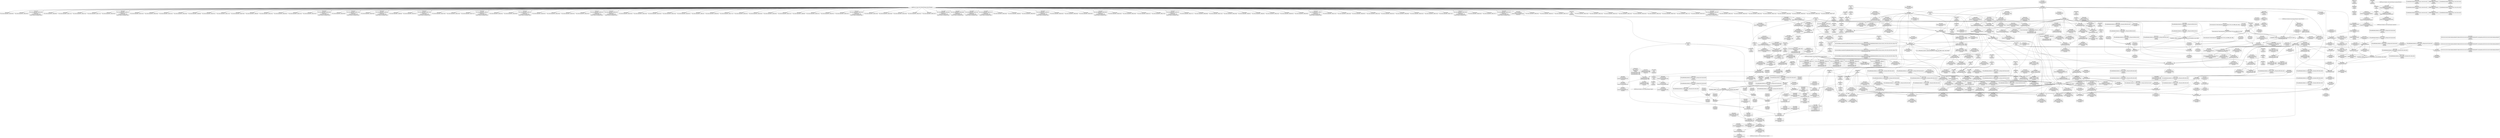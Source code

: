 digraph {
	CE0x4451ee0 [shape=record,shape=Mrecord,label="{CE0x4451ee0|232:_%struct.super_block*,_:_CRE_185,186_}"]
	CE0x43f6db0 [shape=record,shape=Mrecord,label="{CE0x43f6db0|i64_5|*Constant*|*SummSource*}"]
	CE0x44855d0 [shape=record,shape=Mrecord,label="{CE0x44855d0|selinux_sb_statfs:u|security/selinux/hooks.c,2629|*SummSource*}"]
	CE0x44188a0 [shape=record,shape=Mrecord,label="{CE0x44188a0|i64*_getelementptr_inbounds_(_2_x_i64_,_2_x_i64_*___llvm_gcov_ctr151,_i64_0,_i64_0)|*Constant*|*SummSource*}"]
	CE0x44198c0 [shape=record,shape=Mrecord,label="{CE0x44198c0|selinux_sb_statfs:tmp6|security/selinux/hooks.c,2625|*SummSource*}"]
	CE0x448b500 [shape=record,shape=Mrecord,label="{CE0x448b500|superblock_has_perm:ad|Function::superblock_has_perm&Arg::ad::|*SummSink*}"]
	CE0x4411930 [shape=record,shape=Mrecord,label="{CE0x4411930|i32_2625|*Constant*|*SummSink*}"]
	CE0x4457700 [shape=record,shape=Mrecord,label="{CE0x4457700|selinux_sb_statfs:tmp22|*LoadInst*|security/selinux/hooks.c,2629}"]
	CE0x4486d70 [shape=record,shape=Mrecord,label="{CE0x4486d70|superblock_has_perm:s_security|security/selinux/hooks.c,1865|*SummSink*}"]
	CE0x4466af0 [shape=record,shape=Mrecord,label="{CE0x4466af0|avc_has_perm:ssid|Function::avc_has_perm&Arg::ssid::|*SummSource*}"]
	CE0x448f1f0 [shape=record,shape=Mrecord,label="{CE0x448f1f0|superblock_has_perm:tmp}"]
	CE0x444ddd0 [shape=record,shape=Mrecord,label="{CE0x444ddd0|232:_%struct.super_block*,_:_CRE_90,91_}"]
	CE0x44252f0 [shape=record,shape=Mrecord,label="{CE0x44252f0|selinux_sb_statfs:ad|security/selinux/hooks.c, 2626|*SummSink*}"]
	CE0x4407820 [shape=record,shape=Mrecord,label="{CE0x4407820|_call_void_mcount()_#3|*SummSource*}"]
	CE0x442c7a0 [shape=record,shape=Mrecord,label="{CE0x442c7a0|i64_2|*Constant*|*SummSink*}"]
	CE0x44459d0 [shape=record,shape=Mrecord,label="{CE0x44459d0|GLOBAL:get_current|*Constant*|*SummSource*}"]
	CE0x442c130 [shape=record,shape=Mrecord,label="{CE0x442c130|i32_0|*Constant*|*SummSink*}"]
	CE0x4431930 [shape=record,shape=Mrecord,label="{CE0x4431930|_call_void_lockdep_rcu_suspicious(i8*_getelementptr_inbounds_(_25_x_i8_,_25_x_i8_*_.str3,_i32_0,_i32_0),_i32_2625,_i8*_getelementptr_inbounds_(_45_x_i8_,_45_x_i8_*_.str12,_i32_0,_i32_0))_#10,_!dbg_!27728|security/selinux/hooks.c,2625|*SummSource*}"]
	CE0x44aca40 [shape=record,shape=Mrecord,label="{CE0x44aca40|cred_sid:tmp1|*SummSink*}"]
	CE0x449d980 [shape=record,shape=Mrecord,label="{CE0x449d980|selinux_sb_statfs:call8|security/selinux/hooks.c,2630}"]
	CE0x4407390 [shape=record,shape=Mrecord,label="{CE0x4407390|i64*_getelementptr_inbounds_(_11_x_i64_,_11_x_i64_*___llvm_gcov_ctr202,_i64_0,_i64_1)|*Constant*|*SummSink*}"]
	CE0x43f9b90 [shape=record,shape=Mrecord,label="{CE0x43f9b90|i64_4|*Constant*|*SummSource*}"]
	CE0x444c4b0 [shape=record,shape=Mrecord,label="{CE0x444c4b0|selinux_sb_statfs:d_sb|security/selinux/hooks.c,2629}"]
	CE0x444df50 [shape=record,shape=Mrecord,label="{CE0x444df50|232:_%struct.super_block*,_:_CRE_92,93_}"]
	CE0x4487180 [shape=record,shape=Mrecord,label="{CE0x4487180|superblock_has_perm:tmp4|*LoadInst*|security/selinux/hooks.c,1865|*SummSource*}"]
	CE0x4430870 [shape=record,shape=Mrecord,label="{CE0x4430870|cred_sid:tmp6|security/selinux/hooks.c,197}"]
	CE0x44500e0 [shape=record,shape=Mrecord,label="{CE0x44500e0|232:_%struct.super_block*,_:_CRE_161,162_}"]
	CE0x4488670 [shape=record,shape=Mrecord,label="{CE0x4488670|%struct.task_struct*_(%struct.task_struct**)*_asm_movq_%gs:$_1:P_,$0_,_r,im,_dirflag_,_fpsr_,_flags_}"]
	CE0x442d1e0 [shape=record,shape=Mrecord,label="{CE0x442d1e0|0:_i8,_:_GCMR_selinux_sb_statfs.__warned_internal_global_i8_0,_section_.data.unlikely_,_align_1:_elem_0:default:}"]
	CE0x43fb350 [shape=record,shape=Mrecord,label="{CE0x43fb350|selinux_sb_statfs:if.then|*SummSource*}"]
	"CONST[source:0(mediator),value:2(dynamic)][purpose:{subject}]"
	CE0x4466cb0 [shape=record,shape=Mrecord,label="{CE0x4466cb0|superblock_has_perm:call2|security/selinux/hooks.c,1866|*SummSource*}"]
	CE0x4456940 [shape=record,shape=Mrecord,label="{CE0x4456940|232:_%struct.super_block*,_:_CRE_309,310_}"]
	CE0x448b5d0 [shape=record,shape=Mrecord,label="{CE0x448b5d0|superblock_has_perm:perms|Function::superblock_has_perm&Arg::perms::|*SummSink*}"]
	CE0x4445d20 [shape=record,shape=Mrecord,label="{CE0x4445d20|GLOBAL:get_current|*Constant*|*SummSink*}"]
	CE0x440f690 [shape=record,shape=Mrecord,label="{CE0x440f690|selinux_sb_statfs:tmp11|security/selinux/hooks.c,2625|*SummSource*}"]
	CE0x445dab0 [shape=record,shape=Mrecord,label="{CE0x445dab0|i32_12|*Constant*|*SummSource*}"]
	CE0x4430960 [shape=record,shape=Mrecord,label="{CE0x4430960|cred_sid:tmp6|security/selinux/hooks.c,197|*SummSource*}"]
	CE0x44509a0 [shape=record,shape=Mrecord,label="{CE0x44509a0|232:_%struct.super_block*,_:_CRE_168,169_}"]
	CE0x444c7e0 [shape=record,shape=Mrecord,label="{CE0x444c7e0|232:_%struct.super_block*,_:_CRE_0,4_|*MultipleSource*|security/selinux/hooks.c,2629|Function::selinux_sb_statfs&Arg::dentry::}"]
	CE0x444b550 [shape=record,shape=Mrecord,label="{CE0x444b550|232:_%struct.super_block*,_:_CRE_151,152_}"]
	CE0x4467c90 [shape=record,shape=Mrecord,label="{CE0x4467c90|_ret_i32_%retval.0,_!dbg_!27728|security/selinux/avc.c,775|*SummSink*}"]
	CE0x444ef20 [shape=record,shape=Mrecord,label="{CE0x444ef20|232:_%struct.super_block*,_:_CRE_148,149_}"]
	CE0x4453920 [shape=record,shape=Mrecord,label="{CE0x4453920|232:_%struct.super_block*,_:_CRE_206,207_}"]
	CE0x5a6af80 [shape=record,shape=Mrecord,label="{CE0x5a6af80|selinux_sb_statfs:do.body}"]
	CE0x440acf0 [shape=record,shape=Mrecord,label="{CE0x440acf0|selinux_sb_statfs:ad|security/selinux/hooks.c, 2626|*SummSource*}"]
	CE0x4408e50 [shape=record,shape=Mrecord,label="{CE0x4408e50|selinux_sb_statfs:land.lhs.true2}"]
	CE0x4452660 [shape=record,shape=Mrecord,label="{CE0x4452660|232:_%struct.super_block*,_:_CRE_191,192_}"]
	CE0x43fc980 [shape=record,shape=Mrecord,label="{CE0x43fc980|_call_void_mcount()_#3}"]
	CE0x44ac820 [shape=record,shape=Mrecord,label="{CE0x44ac820|i64*_getelementptr_inbounds_(_2_x_i64_,_2_x_i64_*___llvm_gcov_ctr131,_i64_0,_i64_1)|*Constant*}"]
	CE0x4414100 [shape=record,shape=Mrecord,label="{CE0x4414100|selinux_sb_statfs:call3|security/selinux/hooks.c,2625}"]
	CE0x4407c60 [shape=record,shape=Mrecord,label="{CE0x4407c60|selinux_sb_statfs:tmp7|security/selinux/hooks.c,2625|*SummSink*}"]
	CE0x448aa40 [shape=record,shape=Mrecord,label="{CE0x448aa40|cred_sid:cred|Function::cred_sid&Arg::cred::|*SummSource*}"]
	CE0x448e4a0 [shape=record,shape=Mrecord,label="{CE0x448e4a0|COLLAPSED:_CMRE:_elem_0::|security/selinux/hooks.c,196}"]
	CE0x44034e0 [shape=record,shape=Mrecord,label="{CE0x44034e0|i64*_getelementptr_inbounds_(_11_x_i64_,_11_x_i64_*___llvm_gcov_ctr202,_i64_0,_i64_8)|*Constant*|*SummSource*}"]
	CE0x448a040 [shape=record,shape=Mrecord,label="{CE0x448a040|_call_void_mcount()_#3|*SummSink*}"]
	CE0x43f87d0 [shape=record,shape=Mrecord,label="{CE0x43f87d0|selinux_sb_statfs:tmp1}"]
	CE0x44137a0 [shape=record,shape=Mrecord,label="{CE0x44137a0|i64*_getelementptr_inbounds_(_11_x_i64_,_11_x_i64_*___llvm_gcov_ctr202,_i64_0,_i64_10)|*Constant*|*SummSource*}"]
	CE0x4489260 [shape=record,shape=Mrecord,label="{CE0x4489260|superblock_has_perm:call|security/selinux/hooks.c,1863|*SummSource*}"]
	CE0x442c730 [shape=record,shape=Mrecord,label="{CE0x442c730|i64_2|*Constant*|*SummSource*}"]
	CE0x449dd40 [shape=record,shape=Mrecord,label="{CE0x449dd40|selinux_sb_statfs:call8|security/selinux/hooks.c,2630|*SummSource*}"]
	CE0x4496ee0 [shape=record,shape=Mrecord,label="{CE0x4496ee0|superblock_has_perm:sid1|security/selinux/hooks.c,1866|*SummSource*}"]
	CE0x440c360 [shape=record,shape=Mrecord,label="{CE0x440c360|selinux_sb_statfs:tmp|*SummSink*}"]
	CE0x4410f00 [shape=record,shape=Mrecord,label="{CE0x4410f00|232:_%struct.super_block*,_:_CRE_160,161_}"]
	CE0x4456640 [shape=record,shape=Mrecord,label="{CE0x4456640|232:_%struct.super_block*,_:_CRE_308,309_}"]
	CE0x4499fb0 [shape=record,shape=Mrecord,label="{CE0x4499fb0|i16_5|*Constant*|*SummSink*}"]
	CE0x4467230 [shape=record,shape=Mrecord,label="{CE0x4467230|avc_has_perm:entry|*SummSource*}"]
	CE0x449e060 [shape=record,shape=Mrecord,label="{CE0x449e060|GLOBAL:superblock_has_perm|*Constant*|*SummSource*}"]
	CE0x4430cd0 [shape=record,shape=Mrecord,label="{CE0x4430cd0|i64_0|*Constant*}"]
	CE0x4450220 [shape=record,shape=Mrecord,label="{CE0x4450220|232:_%struct.super_block*,_:_CRE_162,163_}"]
	CE0x440f100 [shape=record,shape=Mrecord,label="{CE0x440f100|selinux_sb_statfs:tmp10|security/selinux/hooks.c,2625|*SummSource*}"]
	CE0x4402630 [shape=record,shape=Mrecord,label="{CE0x4402630|superblock_has_perm:bb|*SummSource*}"]
	CE0x4466810 [shape=record,shape=Mrecord,label="{CE0x4466810|avc_has_perm:ssid|Function::avc_has_perm&Arg::ssid::}"]
	CE0x440aee0 [shape=record,shape=Mrecord,label="{CE0x440aee0|get_current:tmp1|*SummSource*}"]
	CE0x4407920 [shape=record,shape=Mrecord,label="{CE0x4407920|_call_void_mcount()_#3|*SummSink*}"]
	CE0x449ee50 [shape=record,shape=Mrecord,label="{CE0x449ee50|superblock_has_perm:sb|Function::superblock_has_perm&Arg::sb::|*SummSink*}"]
	CE0x4451620 [shape=record,shape=Mrecord,label="{CE0x4451620|232:_%struct.super_block*,_:_CRE_178,179_}"]
	CE0x44546e0 [shape=record,shape=Mrecord,label="{CE0x44546e0|232:_%struct.super_block*,_:_CRE_217,218_}"]
	CE0x448bc90 [shape=record,shape=Mrecord,label="{CE0x448bc90|get_current:bb|*SummSink*}"]
	CE0x4445840 [shape=record,shape=Mrecord,label="{CE0x4445840|superblock_has_perm:s_security|security/selinux/hooks.c,1865|*SummSource*}"]
	CE0x60f2440 [shape=record,shape=Mrecord,label="{CE0x60f2440|selinux_sb_statfs:if.end}"]
	CE0x445d370 [shape=record,shape=Mrecord,label="{CE0x445d370|96:_%struct.dentry*,_272:_i8*,_:_CRE_96,104_|*MultipleSource*|*LoadInst*|security/selinux/hooks.c,2629|security/selinux/hooks.c,2629}"]
	CE0x4400800 [shape=record,shape=Mrecord,label="{CE0x4400800|selinux_sb_statfs:tmp14|security/selinux/hooks.c,2625|*SummSource*}"]
	CE0x442c8d0 [shape=record,shape=Mrecord,label="{CE0x442c8d0|i64*_getelementptr_inbounds_(_11_x_i64_,_11_x_i64_*___llvm_gcov_ctr202,_i64_0,_i64_1)|*Constant*}"]
	CE0x4405cb0 [shape=record,shape=Mrecord,label="{CE0x4405cb0|selinux_sb_statfs:call|security/selinux/hooks.c,2625}"]
	CE0x440ebb0 [shape=record,shape=Mrecord,label="{CE0x440ebb0|COLLAPSED:_GCMRE___llvm_gcov_ctr131_internal_global_2_x_i64_zeroinitializer:_elem_0:default:}"]
	CE0x4400aa0 [shape=record,shape=Mrecord,label="{CE0x4400aa0|i1_true|*Constant*|*SummSource*}"]
	CE0x4455730 [shape=record,shape=Mrecord,label="{CE0x4455730|232:_%struct.super_block*,_:_CRE_256,264_|*MultipleSource*|security/selinux/hooks.c,2629|Function::selinux_sb_statfs&Arg::dentry::}"]
	CE0x3cac110 [shape=record,shape=Mrecord,label="{CE0x3cac110|selinux_sb_statfs:do.body|*SummSink*}"]
	CE0x4488f50 [shape=record,shape=Mrecord,label="{CE0x4488f50|GLOBAL:cred_sid|*Constant*}"]
	CE0x4455220 [shape=record,shape=Mrecord,label="{CE0x4455220|232:_%struct.super_block*,_:_CRE_232,240_|*MultipleSource*|security/selinux/hooks.c,2629|Function::selinux_sb_statfs&Arg::dentry::}"]
	CE0x44aa600 [shape=record,shape=Mrecord,label="{CE0x44aa600|get_current:tmp4|./arch/x86/include/asm/current.h,14|*SummSource*}"]
	CE0x4453420 [shape=record,shape=Mrecord,label="{CE0x4453420|232:_%struct.super_block*,_:_CRE_202,203_}"]
	CE0x4447420 [shape=record,shape=Mrecord,label="{CE0x4447420|selinux_sb_statfs:tmp21|security/selinux/hooks.c,2625|*SummSink*}"]
	CE0x4467b00 [shape=record,shape=Mrecord,label="{CE0x4467b00|_ret_i32_%retval.0,_!dbg_!27728|security/selinux/avc.c,775|*SummSource*}"]
	CE0x44513a0 [shape=record,shape=Mrecord,label="{CE0x44513a0|232:_%struct.super_block*,_:_CRE_176,177_}"]
	CE0x44553b0 [shape=record,shape=Mrecord,label="{CE0x44553b0|232:_%struct.super_block*,_:_CRE_240,248_|*MultipleSource*|security/selinux/hooks.c,2629|Function::selinux_sb_statfs&Arg::dentry::}"]
	CE0x4496bf0 [shape=record,shape=Mrecord,label="{CE0x4496bf0|superblock_has_perm:sid1|security/selinux/hooks.c,1866}"]
	CE0x4447b40 [shape=record,shape=Mrecord,label="{CE0x4447b40|selinux_sb_statfs:type|security/selinux/hooks.c,2628|*SummSource*}"]
	CE0x449d6e0 [shape=record,shape=Mrecord,label="{CE0x449d6e0|selinux_sb_statfs:tmp24|*LoadInst*|security/selinux/hooks.c,2630|*SummSink*}"]
	CE0x448f070 [shape=record,shape=Mrecord,label="{CE0x448f070|i64*_getelementptr_inbounds_(_2_x_i64_,_2_x_i64_*___llvm_gcov_ctr151,_i64_0,_i64_0)|*Constant*|*SummSink*}"]
	CE0x4457980 [shape=record,shape=Mrecord,label="{CE0x4457980|selinux_sb_statfs:tmp22|*LoadInst*|security/selinux/hooks.c,2629|*SummSink*}"]
	CE0x4496880 [shape=record,shape=Mrecord,label="{CE0x4496880|superblock_has_perm:tmp5|security/selinux/hooks.c,1865|*SummSink*}"]
	CE0x4402ef0 [shape=record,shape=Mrecord,label="{CE0x4402ef0|i64*_getelementptr_inbounds_(_11_x_i64_,_11_x_i64_*___llvm_gcov_ctr202,_i64_0,_i64_8)|*Constant*|*SummSink*}"]
	CE0x442f550 [shape=record,shape=Mrecord,label="{CE0x442f550|cred_sid:tmp5|security/selinux/hooks.c,196|*SummSink*}"]
	CE0x445dcf0 [shape=record,shape=Mrecord,label="{CE0x445dcf0|selinux_sb_statfs:s_root|security/selinux/hooks.c,2629|*SummSink*}"]
	CE0x43fe660 [shape=record,shape=Mrecord,label="{CE0x43fe660|i64*_getelementptr_inbounds_(_11_x_i64_,_11_x_i64_*___llvm_gcov_ctr202,_i64_0,_i64_6)|*Constant*|*SummSource*}"]
	CE0x4454aa0 [shape=record,shape=Mrecord,label="{CE0x4454aa0|232:_%struct.super_block*,_:_CRE_220,221_}"]
	CE0x44300b0 [shape=record,shape=Mrecord,label="{CE0x44300b0|0:_i32,_4:_i32,_8:_i32,_12:_i32,_:_CMRE_8,12_|*MultipleSource*|security/selinux/hooks.c,196|*LoadInst*|security/selinux/hooks.c,196|security/selinux/hooks.c,197}"]
	CE0x4488770 [shape=record,shape=Mrecord,label="{CE0x4488770|%struct.task_struct*_(%struct.task_struct**)*_asm_movq_%gs:$_1:P_,$0_,_r,im,_dirflag_,_fpsr_,_flags_|*SummSource*}"]
	CE0x44290a0 [shape=record,shape=Mrecord,label="{CE0x44290a0|get_current:tmp1|*SummSink*}"]
	CE0x449f1b0 [shape=record,shape=Mrecord,label="{CE0x449f1b0|i32_8|*Constant*|*SummSink*}"]
	CE0x449a360 [shape=record,shape=Mrecord,label="{CE0x449a360|avc_has_perm:tclass|Function::avc_has_perm&Arg::tclass::|*SummSink*}"]
	CE0x4457200 [shape=record,shape=Mrecord,label="{CE0x4457200|232:_%struct.super_block*,_:_CRE_316,317_}"]
	CE0x4451120 [shape=record,shape=Mrecord,label="{CE0x4451120|232:_%struct.super_block*,_:_CRE_174,175_}"]
	CE0x4413ab0 [shape=record,shape=Mrecord,label="{CE0x4413ab0|selinux_sb_statfs:tmp20|security/selinux/hooks.c,2625}"]
	CE0x448de30 [shape=record,shape=Mrecord,label="{CE0x448de30|i32_0|*Constant*}"]
	CE0x4456450 [shape=record,shape=Mrecord,label="{CE0x4456450|i32_12|*Constant*}"]
	CE0x4451760 [shape=record,shape=Mrecord,label="{CE0x4451760|232:_%struct.super_block*,_:_CRE_179,180_}"]
	CE0x4454460 [shape=record,shape=Mrecord,label="{CE0x4454460|232:_%struct.super_block*,_:_CRE_215,216_}"]
	CE0x43fa3f0 [shape=record,shape=Mrecord,label="{CE0x43fa3f0|selinux_sb_statfs:do.end}"]
	CE0x4403370 [shape=record,shape=Mrecord,label="{CE0x4403370|selinux_sb_statfs:tmp15|security/selinux/hooks.c,2625|*SummSource*}"]
	CE0x4417370 [shape=record,shape=Mrecord,label="{CE0x4417370|i32_2625|*Constant*|*SummSource*}"]
	CE0x4403960 [shape=record,shape=Mrecord,label="{CE0x4403960|COLLAPSED:_GCMRE___llvm_gcov_ctr202_internal_global_11_x_i64_zeroinitializer:_elem_0:default:}"]
	CE0x449e980 [shape=record,shape=Mrecord,label="{CE0x449e980|superblock_has_perm:cred|Function::superblock_has_perm&Arg::cred::|*SummSink*}"]
	CE0x4405d50 [shape=record,shape=Mrecord,label="{CE0x4405d50|selinux_sb_statfs:call|security/selinux/hooks.c,2625|*SummSource*}"]
	CE0x44541e0 [shape=record,shape=Mrecord,label="{CE0x44541e0|232:_%struct.super_block*,_:_CRE_213,214_}"]
	CE0x4430490 [shape=record,shape=Mrecord,label="{CE0x4430490|0:_i32,_4:_i32,_8:_i32,_12:_i32,_:_CMRE_12,16_|*MultipleSource*|security/selinux/hooks.c,196|*LoadInst*|security/selinux/hooks.c,196|security/selinux/hooks.c,197}"]
	CE0x43faf00 [shape=record,shape=Mrecord,label="{CE0x43faf00|i64*_getelementptr_inbounds_(_11_x_i64_,_11_x_i64_*___llvm_gcov_ctr202,_i64_0,_i64_0)|*Constant*|*SummSource*}"]
	CE0x4402a50 [shape=record,shape=Mrecord,label="{CE0x4402a50|i8_1|*Constant*}"]
	CE0x449e7a0 [shape=record,shape=Mrecord,label="{CE0x449e7a0|superblock_has_perm:cred|Function::superblock_has_perm&Arg::cred::}"]
	CE0x4416e30 [shape=record,shape=Mrecord,label="{CE0x4416e30|superblock_has_perm:tmp|*SummSink*}"]
	CE0x4494ff0 [shape=record,shape=Mrecord,label="{CE0x4494ff0|COLLAPSED:_GCMRE___llvm_gcov_ctr98_internal_global_2_x_i64_zeroinitializer:_elem_0:default:}"]
	CE0x4456f80 [shape=record,shape=Mrecord,label="{CE0x4456f80|232:_%struct.super_block*,_:_CRE_314,315_}"]
	CE0x448e430 [shape=record,shape=Mrecord,label="{CE0x448e430|i32_22|*Constant*|*SummSource*}"]
	CE0x440ec20 [shape=record,shape=Mrecord,label="{CE0x440ec20|cred_sid:tmp|*SummSource*}"]
	CE0x4466de0 [shape=record,shape=Mrecord,label="{CE0x4466de0|i32_(i32,_i32,_i16,_i32,_%struct.common_audit_data*)*_bitcast_(i32_(i32,_i32,_i16,_i32,_%struct.common_audit_data.495*)*_avc_has_perm_to_i32_(i32,_i32,_i16,_i32,_%struct.common_audit_data*)*)|*Constant*|*SummSource*}"]
	CE0x442dbc0 [shape=record,shape=Mrecord,label="{CE0x442dbc0|get_current:tmp3}"]
	CE0x4452a20 [shape=record,shape=Mrecord,label="{CE0x4452a20|232:_%struct.super_block*,_:_CRE_194,195_}"]
	CE0x448e6a0 [shape=record,shape=Mrecord,label="{CE0x448e6a0|cred_sid:security|security/selinux/hooks.c,196|*SummSink*}"]
	CE0x44570c0 [shape=record,shape=Mrecord,label="{CE0x44570c0|232:_%struct.super_block*,_:_CRE_315,316_}"]
	CE0x4453a60 [shape=record,shape=Mrecord,label="{CE0x4453a60|232:_%struct.super_block*,_:_CRE_207,208_}"]
	CE0x44891c0 [shape=record,shape=Mrecord,label="{CE0x44891c0|superblock_has_perm:call|security/selinux/hooks.c,1863}"]
	CE0x442ba90 [shape=record,shape=Mrecord,label="{CE0x442ba90|cred_sid:tmp|*SummSink*}"]
	CE0x449d220 [shape=record,shape=Mrecord,label="{CE0x449d220|selinux_sb_statfs:d_sb7|security/selinux/hooks.c,2630|*SummSink*}"]
	CE0x442f1d0 [shape=record,shape=Mrecord,label="{CE0x442f1d0|cred_sid:tmp5|security/selinux/hooks.c,196}"]
	CE0x449d0b0 [shape=record,shape=Mrecord,label="{CE0x449d0b0|selinux_sb_statfs:d_sb7|security/selinux/hooks.c,2630|*SummSource*}"]
	CE0x449dec0 [shape=record,shape=Mrecord,label="{CE0x449dec0|selinux_sb_statfs:call8|security/selinux/hooks.c,2630|*SummSink*}"]
	CE0x444c580 [shape=record,shape=Mrecord,label="{CE0x444c580|selinux_sb_statfs:d_sb|security/selinux/hooks.c,2629|*SummSource*}"]
	CE0x4489b00 [shape=record,shape=Mrecord,label="{CE0x4489b00|superblock_has_perm:tmp3|*SummSource*}"]
	CE0x4450d60 [shape=record,shape=Mrecord,label="{CE0x4450d60|232:_%struct.super_block*,_:_CRE_171,172_}"]
	CE0x4451b20 [shape=record,shape=Mrecord,label="{CE0x4451b20|232:_%struct.super_block*,_:_CRE_182,183_}"]
	CE0x444d050 [shape=record,shape=Mrecord,label="{CE0x444d050|232:_%struct.super_block*,_:_CRE_40,48_|*MultipleSource*|security/selinux/hooks.c,2629|Function::selinux_sb_statfs&Arg::dentry::}"]
	CE0x4413f90 [shape=record,shape=Mrecord,label="{CE0x4413f90|selinux_sb_statfs:tmp20|security/selinux/hooks.c,2625|*SummSink*}"]
	CE0x4409170 [shape=record,shape=Mrecord,label="{CE0x4409170|selinux_sb_statfs:tmp5|security/selinux/hooks.c,2625|*SummSource*}"]
	CE0x44aa090 [shape=record,shape=Mrecord,label="{CE0x44aa090|get_current:tmp4|./arch/x86/include/asm/current.h,14|*SummSink*}"]
	CE0x442fac0 [shape=record,shape=Mrecord,label="{CE0x442fac0|cred_sid:sid|security/selinux/hooks.c,197}"]
	CE0x44532e0 [shape=record,shape=Mrecord,label="{CE0x44532e0|232:_%struct.super_block*,_:_CRE_201,202_}"]
	CE0x448e9c0 [shape=record,shape=Mrecord,label="{CE0x448e9c0|cred_sid:tmp4|*LoadInst*|security/selinux/hooks.c,196}"]
	CE0x4432210 [shape=record,shape=Mrecord,label="{CE0x4432210|i8*_getelementptr_inbounds_(_25_x_i8_,_25_x_i8_*_.str3,_i32_0,_i32_0)|*Constant*|*SummSink*}"]
	CE0x4454e60 [shape=record,shape=Mrecord,label="{CE0x4454e60|232:_%struct.super_block*,_:_CRE_223,224_}"]
	CE0x4419b60 [shape=record,shape=Mrecord,label="{CE0x4419b60|selinux_sb_statfs:tmp7|security/selinux/hooks.c,2625}"]
	CE0x4418830 [shape=record,shape=Mrecord,label="{CE0x4418830|i64*_getelementptr_inbounds_(_2_x_i64_,_2_x_i64_*___llvm_gcov_ctr151,_i64_0,_i64_0)|*Constant*}"]
	CE0x4454d20 [shape=record,shape=Mrecord,label="{CE0x4454d20|232:_%struct.super_block*,_:_CRE_222,223_}"]
	CE0x43f6fc0 [shape=record,shape=Mrecord,label="{CE0x43f6fc0|i64*_getelementptr_inbounds_(_11_x_i64_,_11_x_i64_*___llvm_gcov_ctr202,_i64_0,_i64_6)|*Constant*}"]
	CE0x4457340 [shape=record,shape=Mrecord,label="{CE0x4457340|232:_%struct.super_block*,_:_CRE_317,318_}"]
	CE0x448ba00 [shape=record,shape=Mrecord,label="{CE0x448ba00|get_current:bb}"]
	CE0x44562d0 [shape=record,shape=Mrecord,label="{CE0x44562d0|232:_%struct.super_block*,_:_CRE_305,306_}"]
	CE0x44319e0 [shape=record,shape=Mrecord,label="{CE0x44319e0|_call_void_lockdep_rcu_suspicious(i8*_getelementptr_inbounds_(_25_x_i8_,_25_x_i8_*_.str3,_i32_0,_i32_0),_i32_2625,_i8*_getelementptr_inbounds_(_45_x_i8_,_45_x_i8_*_.str12,_i32_0,_i32_0))_#10,_!dbg_!27728|security/selinux/hooks.c,2625|*SummSink*}"]
	CE0x4499740 [shape=record,shape=Mrecord,label="{CE0x4499740|superblock_has_perm:tmp6|security/selinux/hooks.c,1866|*SummSource*}"]
	CE0x4466c40 [shape=record,shape=Mrecord,label="{CE0x4466c40|superblock_has_perm:call2|security/selinux/hooks.c,1866}"]
	CE0x4489780 [shape=record,shape=Mrecord,label="{CE0x4489780|cred_sid:entry}"]
	CE0x44144a0 [shape=record,shape=Mrecord,label="{CE0x44144a0|selinux_sb_statfs:call3|security/selinux/hooks.c,2625|*SummSource*}"]
	CE0x43f6b50 [shape=record,shape=Mrecord,label="{CE0x43f6b50|GLOBAL:__llvm_gcov_ctr202|Global_var:__llvm_gcov_ctr202}"]
	CE0x449e0d0 [shape=record,shape=Mrecord,label="{CE0x449e0d0|GLOBAL:superblock_has_perm|*Constant*|*SummSink*}"]
	CE0x4489370 [shape=record,shape=Mrecord,label="{CE0x4489370|superblock_has_perm:call|security/selinux/hooks.c,1863|*SummSink*}"]
	CE0x4453560 [shape=record,shape=Mrecord,label="{CE0x4453560|232:_%struct.super_block*,_:_CRE_203,204_}"]
	CE0x44129d0 [shape=record,shape=Mrecord,label="{CE0x44129d0|selinux_sb_statfs:tmp17|security/selinux/hooks.c,2625|*SummSink*}"]
	CE0x4412c60 [shape=record,shape=Mrecord,label="{CE0x4412c60|selinux_sb_statfs:tmp18|security/selinux/hooks.c,2625|*SummSource*}"]
	CE0x4446610 [shape=record,shape=Mrecord,label="{CE0x4446610|_ret_%struct.task_struct*_%tmp4,_!dbg_!27714|./arch/x86/include/asm/current.h,14|*SummSink*}"]
	CE0x448f340 [shape=record,shape=Mrecord,label="{CE0x448f340|i64*_getelementptr_inbounds_(_2_x_i64_,_2_x_i64_*___llvm_gcov_ctr98,_i64_0,_i64_0)|*Constant*|*SummSink*}"]
	CE0x44670c0 [shape=record,shape=Mrecord,label="{CE0x44670c0|avc_has_perm:entry}"]
	CE0x444ba80 [shape=record,shape=Mrecord,label="{CE0x444ba80|232:_%struct.super_block*,_:_CRE_152,153_}"]
	CE0x440b960 [shape=record,shape=Mrecord,label="{CE0x440b960|i64*_getelementptr_inbounds_(_11_x_i64_,_11_x_i64_*___llvm_gcov_ctr202,_i64_0,_i64_6)|*Constant*|*SummSink*}"]
	CE0x440aff0 [shape=record,shape=Mrecord,label="{CE0x440aff0|selinux_sb_statfs:bb}"]
	CE0x4452de0 [shape=record,shape=Mrecord,label="{CE0x4452de0|232:_%struct.super_block*,_:_CRE_197,198_}"]
	CE0x440a650 [shape=record,shape=Mrecord,label="{CE0x440a650|selinux_sb_statfs:tobool|security/selinux/hooks.c,2625}"]
	CE0x448b860 [shape=record,shape=Mrecord,label="{CE0x448b860|_ret_i32_%call8,_!dbg_!27749|security/selinux/hooks.c,2630|*SummSink*}"]
	CE0x448cbf0 [shape=record,shape=Mrecord,label="{CE0x448cbf0|i64*_getelementptr_inbounds_(_2_x_i64_,_2_x_i64_*___llvm_gcov_ctr98,_i64_0,_i64_0)|*Constant*}"]
	CE0x4430fc0 [shape=record,shape=Mrecord,label="{CE0x4430fc0|i8_1|*Constant*|*SummSource*}"]
	CE0x449e370 [shape=record,shape=Mrecord,label="{CE0x449e370|superblock_has_perm:entry|*SummSource*}"]
	CE0x44199f0 [shape=record,shape=Mrecord,label="{CE0x44199f0|selinux_sb_statfs:tmp6|security/selinux/hooks.c,2625|*SummSink*}"]
	CE0x44aa280 [shape=record,shape=Mrecord,label="{CE0x44aa280|GLOBAL:current_task|Global_var:current_task|*SummSink*}"]
	CE0x4453060 [shape=record,shape=Mrecord,label="{CE0x4453060|232:_%struct.super_block*,_:_CRE_199,200_}"]
	CE0x4466680 [shape=record,shape=Mrecord,label="{CE0x4466680|avc_has_perm:entry|*SummSink*}"]
	CE0x448ad30 [shape=record,shape=Mrecord,label="{CE0x448ad30|_ret_i32_%tmp6,_!dbg_!27716|security/selinux/hooks.c,197|*SummSource*}"]
	CE0x4454820 [shape=record,shape=Mrecord,label="{CE0x4454820|232:_%struct.super_block*,_:_CRE_218,219_}"]
	CE0x448e5d0 [shape=record,shape=Mrecord,label="{CE0x448e5d0|cred_sid:security|security/selinux/hooks.c,196|*SummSource*}"]
	CE0x445a030 [shape=record,shape=Mrecord,label="{CE0x445a030|96:_%struct.dentry*,_272:_i8*,_:_CRE_272,280_|*MultipleSource*|*LoadInst*|security/selinux/hooks.c,2629|security/selinux/hooks.c,2629}"]
	CE0x440d950 [shape=record,shape=Mrecord,label="{CE0x440d950|selinux_sb_statfs:tmp4|security/selinux/hooks.c,2625|*SummSource*}"]
	CE0x44090c0 [shape=record,shape=Mrecord,label="{CE0x44090c0|selinux_sb_statfs:tmp5|security/selinux/hooks.c,2625}"]
	CE0x4455540 [shape=record,shape=Mrecord,label="{CE0x4455540|232:_%struct.super_block*,_:_CRE_248,256_|*MultipleSource*|security/selinux/hooks.c,2629|Function::selinux_sb_statfs&Arg::dentry::}"]
	CE0x5a6aed0 [shape=record,shape=Mrecord,label="{CE0x5a6aed0|selinux_sb_statfs:land.lhs.true2|*SummSink*}"]
	CE0x44479a0 [shape=record,shape=Mrecord,label="{CE0x44479a0|selinux_sb_statfs:type|security/selinux/hooks.c,2628}"]
	CE0x4496ae0 [shape=record,shape=Mrecord,label="{CE0x4496ae0|i32_1|*Constant*}"]
	CE0x4400f60 [shape=record,shape=Mrecord,label="{CE0x4400f60|superblock_has_perm:tmp6|security/selinux/hooks.c,1866|*SummSink*}"]
	CE0x449d670 [shape=record,shape=Mrecord,label="{CE0x449d670|selinux_sb_statfs:tmp24|*LoadInst*|security/selinux/hooks.c,2630|*SummSource*}"]
	CE0x449e5a0 [shape=record,shape=Mrecord,label="{CE0x449e5a0|i32_8|*Constant*}"]
	CE0x44564c0 [shape=record,shape=Mrecord,label="{CE0x44564c0|232:_%struct.super_block*,_:_CRE_306,307_}"]
	CE0x4419ef0 [shape=record,shape=Mrecord,label="{CE0x4419ef0|i64*_getelementptr_inbounds_(_11_x_i64_,_11_x_i64_*___llvm_gcov_ctr202,_i64_0,_i64_0)|*Constant*|*SummSink*}"]
	CE0x44995a0 [shape=record,shape=Mrecord,label="{CE0x44995a0|i32_(i32,_i32,_i16,_i32,_%struct.common_audit_data*)*_bitcast_(i32_(i32,_i32,_i16,_i32,_%struct.common_audit_data.495*)*_avc_has_perm_to_i32_(i32,_i32,_i16,_i32,_%struct.common_audit_data*)*)|*Constant*}"]
	CE0x4419850 [shape=record,shape=Mrecord,label="{CE0x4419850|selinux_sb_statfs:tmp6|security/selinux/hooks.c,2625}"]
	CE0x4429c90 [shape=record,shape=Mrecord,label="{CE0x4429c90|i64*_getelementptr_inbounds_(_2_x_i64_,_2_x_i64_*___llvm_gcov_ctr151,_i64_0,_i64_1)|*Constant*|*SummSink*}"]
	CE0x444bde0 [shape=record,shape=Mrecord,label="{CE0x444bde0|selinux_sb_statfs:dentry|Function::selinux_sb_statfs&Arg::dentry::|*SummSink*}"]
	CE0x440c560 [shape=record,shape=Mrecord,label="{CE0x440c560|selinux_sb_statfs:tmp8|security/selinux/hooks.c,2625}"]
	CE0x448d520 [shape=record,shape=Mrecord,label="{CE0x448d520|cred_sid:tmp3}"]
	CE0x4431d80 [shape=record,shape=Mrecord,label="{CE0x4431d80|i8*_getelementptr_inbounds_(_25_x_i8_,_25_x_i8_*_.str3,_i32_0,_i32_0)|*Constant*|*SummSource*}"]
	CE0x4453f60 [shape=record,shape=Mrecord,label="{CE0x4453f60|232:_%struct.super_block*,_:_CRE_211,212_}"]
	CE0x4400540 [shape=record,shape=Mrecord,label="{CE0x4400540|selinux_sb_statfs:tmp13|security/selinux/hooks.c,2625|*SummSink*}"]
	CE0x4456bc0 [shape=record,shape=Mrecord,label="{CE0x4456bc0|232:_%struct.super_block*,_:_CRE_311,312_}"]
	CE0x4447590 [shape=record,shape=Mrecord,label="{CE0x4447590|selinux_sb_statfs:tmp21|security/selinux/hooks.c,2625|*SummSource*}"]
	CE0x440f7c0 [shape=record,shape=Mrecord,label="{CE0x440f7c0|selinux_sb_statfs:tmp11|security/selinux/hooks.c,2625|*SummSink*}"]
	CE0x43f6e90 [shape=record,shape=Mrecord,label="{CE0x43f6e90|i64_5|*Constant*|*SummSink*}"]
	CE0x44454b0 [shape=record,shape=Mrecord,label="{CE0x44454b0|i32_16|*Constant*}"]
	CE0x44acb60 [shape=record,shape=Mrecord,label="{CE0x44acb60|i64*_getelementptr_inbounds_(_2_x_i64_,_2_x_i64_*___llvm_gcov_ctr131,_i64_0,_i64_1)|*Constant*|*SummSource*}"]
	CE0x4412de0 [shape=record,shape=Mrecord,label="{CE0x4412de0|selinux_sb_statfs:tmp18|security/selinux/hooks.c,2625|*SummSink*}"]
	CE0x4450ea0 [shape=record,shape=Mrecord,label="{CE0x4450ea0|232:_%struct.super_block*,_:_CRE_172,173_}"]
	CE0x44023b0 [shape=record,shape=Mrecord,label="{CE0x44023b0|selinux_sb_statfs:if.then|*SummSink*}"]
	CE0x60f24e0 [shape=record,shape=Mrecord,label="{CE0x60f24e0|selinux_sb_statfs:if.end|*SummSource*}"]
	CE0x4489c00 [shape=record,shape=Mrecord,label="{CE0x4489c00|superblock_has_perm:tmp3|*SummSink*}"]
	CE0x4467830 [shape=record,shape=Mrecord,label="{CE0x4467830|avc_has_perm:auditdata|Function::avc_has_perm&Arg::auditdata::|*SummSource*}"]
	CE0x448eb40 [shape=record,shape=Mrecord,label="{CE0x448eb40|cred_sid:tmp4|*LoadInst*|security/selinux/hooks.c,196|*SummSource*}"]
	CE0x4412bf0 [shape=record,shape=Mrecord,label="{CE0x4412bf0|selinux_sb_statfs:tmp18|security/selinux/hooks.c,2625}"]
	CE0x4451c60 [shape=record,shape=Mrecord,label="{CE0x4451c60|232:_%struct.super_block*,_:_CRE_183,184_}"]
	CE0x4466fb0 [shape=record,shape=Mrecord,label="{CE0x4466fb0|i32_(i32,_i32,_i16,_i32,_%struct.common_audit_data*)*_bitcast_(i32_(i32,_i32,_i16,_i32,_%struct.common_audit_data.495*)*_avc_has_perm_to_i32_(i32,_i32,_i16,_i32,_%struct.common_audit_data*)*)|*Constant*|*SummSink*}"]
	CE0x449d810 [shape=record,shape=Mrecord,label="{CE0x449d810|GLOBAL:superblock_has_perm|*Constant*}"]
	CE0x449ec90 [shape=record,shape=Mrecord,label="{CE0x449ec90|superblock_has_perm:sb|Function::superblock_has_perm&Arg::sb::|*SummSource*}"]
	CE0x4400790 [shape=record,shape=Mrecord,label="{CE0x4400790|selinux_sb_statfs:tmp14|security/selinux/hooks.c,2625}"]
	CE0x444d610 [shape=record,shape=Mrecord,label="{CE0x444d610|232:_%struct.super_block*,_:_CRE_64,72_|*MultipleSource*|security/selinux/hooks.c,2629|Function::selinux_sb_statfs&Arg::dentry::}"]
	CE0x442fb50 [shape=record,shape=Mrecord,label="{CE0x442fb50|cred_sid:sid|security/selinux/hooks.c,197|*SummSource*}"]
	CE0x440bad0 [shape=record,shape=Mrecord,label="{CE0x440bad0|i1_true|*Constant*}"]
	CE0x449c5c0 [shape=record,shape=Mrecord,label="{CE0x449c5c0|get_current:tmp2}"]
	CE0x4499b70 [shape=record,shape=Mrecord,label="{CE0x4499b70|avc_has_perm:tsid|Function::avc_has_perm&Arg::tsid::|*SummSink*}"]
	CE0x440f210 [shape=record,shape=Mrecord,label="{CE0x440f210|selinux_sb_statfs:tmp10|security/selinux/hooks.c,2625|*SummSink*}"]
	CE0x448d980 [shape=record,shape=Mrecord,label="{CE0x448d980|cred_sid:tmp3|*SummSink*}"]
	CE0x4430a50 [shape=record,shape=Mrecord,label="{CE0x4430a50|cred_sid:tmp6|security/selinux/hooks.c,197|*SummSink*}"]
	CE0x4412310 [shape=record,shape=Mrecord,label="{CE0x4412310|GLOBAL:get_current|*Constant*}"]
	CE0x44469c0 [shape=record,shape=Mrecord,label="{CE0x44469c0|i32_78|*Constant*}"]
	CE0x44113e0 [shape=record,shape=Mrecord,label="{CE0x44113e0|selinux_sb_statfs:tmp16|security/selinux/hooks.c,2625|*SummSource*}"]
	CE0x441a130 [shape=record,shape=Mrecord,label="{CE0x441a130|i64_3|*Constant*|*SummSource*}"]
	CE0x44451a0 [shape=record,shape=Mrecord,label="{CE0x44451a0|i32_0|*Constant*}"]
	"CONST[source:1(input),value:2(dynamic)][purpose:{object}][SrcIdx:0]"
	CE0x4444e00 [shape=record,shape=Mrecord,label="{CE0x4444e00|get_current:tmp2|*SummSink*}"]
	CE0x4488d40 [shape=record,shape=Mrecord,label="{CE0x4488d40|superblock_has_perm:ad|Function::superblock_has_perm&Arg::ad::|*SummSource*}"]
	CE0x4419530 [shape=record,shape=Mrecord,label="{CE0x4419530|selinux_sb_statfs:land.lhs.true2|*SummSource*}"]
	CE0x442bb90 [shape=record,shape=Mrecord,label="{CE0x442bb90|cred_sid:tmp1}"]
	CE0x444aec0 [shape=record,shape=Mrecord,label="{CE0x444aec0|i8_10|*Constant*|*SummSink*}"]
	CE0x449cfa0 [shape=record,shape=Mrecord,label="{CE0x449cfa0|selinux_sb_statfs:d_sb7|security/selinux/hooks.c,2630}"]
	CE0x444ebb0 [shape=record,shape=Mrecord,label="{CE0x444ebb0|232:_%struct.super_block*,_:_CRE_145,146_}"]
	CE0x440cca0 [shape=record,shape=Mrecord,label="{CE0x440cca0|i64_0|*Constant*|*SummSource*}"]
	CE0x442f3f0 [shape=record,shape=Mrecord,label="{CE0x442f3f0|cred_sid:tmp5|security/selinux/hooks.c,196|*SummSource*}"]
	CE0x4425210 [shape=record,shape=Mrecord,label="{CE0x4425210|i32_1|*Constant*|*SummSink*}"]
	CE0x44191c0 [shape=record,shape=Mrecord,label="{CE0x44191c0|i64*_getelementptr_inbounds_(_2_x_i64_,_2_x_i64_*___llvm_gcov_ctr98,_i64_0,_i64_0)|*Constant*|*SummSource*}"]
	CE0x4450360 [shape=record,shape=Mrecord,label="{CE0x4450360|232:_%struct.super_block*,_:_CRE_163,164_}"]
	CE0x44966a0 [shape=record,shape=Mrecord,label="{CE0x44966a0|superblock_has_perm:tmp5|security/selinux/hooks.c,1865|*SummSource*}"]
	CE0x444e610 [shape=record,shape=Mrecord,label="{CE0x444e610|232:_%struct.super_block*,_:_CRE_144,145_}"]
	CE0x442c6c0 [shape=record,shape=Mrecord,label="{CE0x442c6c0|selinux_sb_statfs:tobool|security/selinux/hooks.c,2625|*SummSink*}"]
	CE0x44aa1f0 [shape=record,shape=Mrecord,label="{CE0x44aa1f0|GLOBAL:current_task|Global_var:current_task|*SummSource*}"]
	CE0x44528e0 [shape=record,shape=Mrecord,label="{CE0x44528e0|232:_%struct.super_block*,_:_CRE_193,194_}"]
	CE0x444b7c0 [shape=record,shape=Mrecord,label="{CE0x444b7c0|selinux_sb_statfs:dentry|Function::selinux_sb_statfs&Arg::dentry::}"]
	CE0x4408db0 [shape=record,shape=Mrecord,label="{CE0x4408db0|selinux_sb_statfs:land.lhs.true|*SummSink*}"]
	CE0x444c2f0 [shape=record,shape=Mrecord,label="{CE0x444c2f0|232:_%struct.super_block*,_:_CRE_88,89_}"]
	CE0x4446ae0 [shape=record,shape=Mrecord,label="{CE0x4446ae0|i32_78|*Constant*|*SummSource*}"]
	CE0x4430780 [shape=record,shape=Mrecord,label="{CE0x4430780|0:_i32,_4:_i32,_8:_i32,_12:_i32,_:_CMRE_20,24_|*MultipleSource*|security/selinux/hooks.c,196|*LoadInst*|security/selinux/hooks.c,196|security/selinux/hooks.c,197}"]
	CE0x4411370 [shape=record,shape=Mrecord,label="{CE0x4411370|selinux_sb_statfs:tmp16|security/selinux/hooks.c,2625}"]
	CE0x444c0b0 [shape=record,shape=Mrecord,label="{CE0x444c0b0|selinux_sb_statfs:d_sb|security/selinux/hooks.c,2629|*SummSink*}"]
	CE0x4431510 [shape=record,shape=Mrecord,label="{CE0x4431510|_call_void_lockdep_rcu_suspicious(i8*_getelementptr_inbounds_(_25_x_i8_,_25_x_i8_*_.str3,_i32_0,_i32_0),_i32_2625,_i8*_getelementptr_inbounds_(_45_x_i8_,_45_x_i8_*_.str12,_i32_0,_i32_0))_#10,_!dbg_!27728|security/selinux/hooks.c,2625}"]
	CE0x4456a80 [shape=record,shape=Mrecord,label="{CE0x4456a80|232:_%struct.super_block*,_:_CRE_310,311_}"]
	CE0x4451260 [shape=record,shape=Mrecord,label="{CE0x4451260|232:_%struct.super_block*,_:_CRE_175,176_}"]
	"CONST[source:0(mediator),value:0(static)][purpose:{operation}][SrcIdx:1]"
	CE0x44566b0 [shape=record,shape=Mrecord,label="{CE0x44566b0|232:_%struct.super_block*,_:_CRE_307,308_}"]
	CE0x4408f60 [shape=record,shape=Mrecord,label="{CE0x4408f60|GLOBAL:selinux_sb_statfs.__warned|Global_var:selinux_sb_statfs.__warned}"]
	CE0x440cf80 [shape=record,shape=Mrecord,label="{CE0x440cf80|selinux_sb_statfs:tmp5|security/selinux/hooks.c,2625|*SummSink*}"]
	CE0x43fa110 [shape=record,shape=Mrecord,label="{CE0x43fa110|i64_5|*Constant*}"]
	CE0x4446a70 [shape=record,shape=Mrecord,label="{CE0x4446a70|i32_78|*Constant*|*SummSink*}"]
	CE0x440a260 [shape=record,shape=Mrecord,label="{CE0x440a260|get_current:tmp|*SummSink*}"]
	CE0x444e390 [shape=record,shape=Mrecord,label="{CE0x444e390|232:_%struct.super_block*,_:_CRE_94,95_}"]
	CE0x449cd60 [shape=record,shape=Mrecord,label="{CE0x449cd60|selinux_sb_statfs:dentry6|security/selinux/hooks.c,2629|*SummSink*}"]
	CE0x449bfc0 [shape=record,shape=Mrecord,label="{CE0x449bfc0|superblock_has_perm:tmp2|*SummSource*}"]
	CE0x442b8d0 [shape=record,shape=Mrecord,label="{CE0x442b8d0|i64*_getelementptr_inbounds_(_11_x_i64_,_11_x_i64_*___llvm_gcov_ctr202,_i64_0,_i64_1)|*Constant*|*SummSource*}"]
	CE0x4456e40 [shape=record,shape=Mrecord,label="{CE0x4456e40|232:_%struct.super_block*,_:_CRE_313,314_}"]
	CE0x448d7d0 [shape=record,shape=Mrecord,label="{CE0x448d7d0|cred_sid:tmp3|*SummSource*}"]
	CE0x449e870 [shape=record,shape=Mrecord,label="{CE0x449e870|superblock_has_perm:cred|Function::superblock_has_perm&Arg::cred::|*SummSource*}"]
	CE0x44531a0 [shape=record,shape=Mrecord,label="{CE0x44531a0|232:_%struct.super_block*,_:_CRE_200,201_}"]
	CE0x4454be0 [shape=record,shape=Mrecord,label="{CE0x4454be0|232:_%struct.super_block*,_:_CRE_221,222_}"]
	CE0x440e990 [shape=record,shape=Mrecord,label="{CE0x440e990|i64*_getelementptr_inbounds_(_2_x_i64_,_2_x_i64_*___llvm_gcov_ctr131,_i64_0,_i64_0)|*Constant*|*SummSink*}"]
	CE0x4413230 [shape=record,shape=Mrecord,label="{CE0x4413230|i64*_getelementptr_inbounds_(_11_x_i64_,_11_x_i64_*___llvm_gcov_ctr202,_i64_0,_i64_10)|*Constant*}"]
	CE0x4446020 [shape=record,shape=Mrecord,label="{CE0x4446020|get_current:entry|*SummSource*}"]
	CE0x444bbc0 [shape=record,shape=Mrecord,label="{CE0x444bbc0|232:_%struct.super_block*,_:_CRE_153,154_}"]
	CE0x4466d50 [shape=record,shape=Mrecord,label="{CE0x4466d50|superblock_has_perm:call2|security/selinux/hooks.c,1866|*SummSink*}"]
	CE0x44027c0 [shape=record,shape=Mrecord,label="{CE0x44027c0|superblock_has_perm:bb|*SummSink*}"]
	CE0x4455d00 [shape=record,shape=Mrecord,label="{CE0x4455d00|232:_%struct.super_block*,_:_CRE_280,288_|*MultipleSource*|security/selinux/hooks.c,2629|Function::selinux_sb_statfs&Arg::dentry::}"]
	CE0x444be50 [shape=record,shape=Mrecord,label="{CE0x444be50|i32_9|*Constant*|*SummSource*}"]
	CE0x449e490 [shape=record,shape=Mrecord,label="{CE0x449e490|superblock_has_perm:entry|*SummSink*}"]
	CE0x44522a0 [shape=record,shape=Mrecord,label="{CE0x44522a0|232:_%struct.super_block*,_:_CRE_188,189_}"]
	CE0x442fcb0 [shape=record,shape=Mrecord,label="{CE0x442fcb0|0:_i32,_4:_i32,_8:_i32,_12:_i32,_:_CMRE_0,4_|*MultipleSource*|security/selinux/hooks.c,196|*LoadInst*|security/selinux/hooks.c,196|security/selinux/hooks.c,197}"]
	CE0x4429bf0 [shape=record,shape=Mrecord,label="{CE0x4429bf0|get_current:tmp}"]
	CE0x444ea20 [shape=record,shape=Mrecord,label="{CE0x444ea20|232:_%struct.super_block*,_:_CRE_112,144_|*MultipleSource*|security/selinux/hooks.c,2629|Function::selinux_sb_statfs&Arg::dentry::}"]
	CE0x3cabfe0 [shape=record,shape=Mrecord,label="{CE0x3cabfe0|selinux_sb_statfs:do.body|*SummSource*}"]
	CE0x44167d0 [shape=record,shape=Mrecord,label="{CE0x44167d0|superblock_has_perm:bb}"]
	CE0x44537e0 [shape=record,shape=Mrecord,label="{CE0x44537e0|232:_%struct.super_block*,_:_CRE_205,206_}"]
	CE0x4494eb0 [shape=record,shape=Mrecord,label="{CE0x4494eb0|superblock_has_perm:perms|Function::superblock_has_perm&Arg::perms::|*SummSource*}"]
	CE0x444d420 [shape=record,shape=Mrecord,label="{CE0x444d420|232:_%struct.super_block*,_:_CRE_56,64_|*MultipleSource*|security/selinux/hooks.c,2629|Function::selinux_sb_statfs&Arg::dentry::}"]
	CE0x4407610 [shape=record,shape=Mrecord,label="{CE0x4407610|selinux_sb_statfs:tmp3}"]
	CE0x4412740 [shape=record,shape=Mrecord,label="{CE0x4412740|selinux_sb_statfs:tmp17|security/selinux/hooks.c,2625|*SummSource*}"]
	CE0x444e4d0 [shape=record,shape=Mrecord,label="{CE0x444e4d0|232:_%struct.super_block*,_:_CRE_95,96_}"]
	CE0x4488850 [shape=record,shape=Mrecord,label="{CE0x4488850|%struct.task_struct*_(%struct.task_struct**)*_asm_movq_%gs:$_1:P_,$0_,_r,im,_dirflag_,_fpsr_,_flags_|*SummSink*}"]
	CE0x4413850 [shape=record,shape=Mrecord,label="{CE0x4413850|i64*_getelementptr_inbounds_(_11_x_i64_,_11_x_i64_*___llvm_gcov_ctr202,_i64_0,_i64_10)|*Constant*|*SummSink*}"]
	CE0x449c030 [shape=record,shape=Mrecord,label="{CE0x449c030|superblock_has_perm:tmp2|*SummSink*}"]
	CE0x43fef20 [shape=record,shape=Mrecord,label="{CE0x43fef20|selinux_sb_statfs:tmp|*SummSource*}"]
	CE0x444eda0 [shape=record,shape=Mrecord,label="{CE0x444eda0|232:_%struct.super_block*,_:_CRE_146,147_}"]
	CE0x43f7510 [shape=record,shape=Mrecord,label="{CE0x43f7510|selinux_sb_statfs:tmp10|security/selinux/hooks.c,2625}"]
	CE0x43fe3c0 [shape=record,shape=Mrecord,label="{CE0x43fe3c0|selinux_sb_statfs:tmp12|security/selinux/hooks.c,2625|*SummSource*}"]
	CE0x448ca10 [shape=record,shape=Mrecord,label="{CE0x448ca10|_ret_i32_%call2,_!dbg_!27722|security/selinux/hooks.c,1866|*SummSink*}"]
	CE0x448a710 [shape=record,shape=Mrecord,label="{CE0x448a710|cred_sid:entry|*SummSink*}"]
	CE0x4413930 [shape=record,shape=Mrecord,label="{CE0x4413930|selinux_sb_statfs:tmp19|security/selinux/hooks.c,2625|*SummSink*}"]
	CE0x4485560 [shape=record,shape=Mrecord,label="{CE0x4485560|selinux_sb_statfs:u|security/selinux/hooks.c,2629|*SummSink*}"]
	CE0x440b640 [shape=record,shape=Mrecord,label="{CE0x440b640|selinux_sb_statfs:do.end|*SummSink*}"]
	CE0x4447d40 [shape=record,shape=Mrecord,label="{CE0x4447d40|selinux_sb_statfs:type|security/selinux/hooks.c,2628|*SummSink*}"]
	"CONST[source:0(mediator),value:0(static)][purpose:{operation}]"
	CE0x449cbf0 [shape=record,shape=Mrecord,label="{CE0x449cbf0|selinux_sb_statfs:dentry6|security/selinux/hooks.c,2629|*SummSource*}"]
	CE0x449f390 [shape=record,shape=Mrecord,label="{CE0x449f390|superblock_has_perm:perms|Function::superblock_has_perm&Arg::perms::}"]
	CE0x4455b10 [shape=record,shape=Mrecord,label="{CE0x4455b10|232:_%struct.super_block*,_:_CRE_272,280_|*MultipleSource*|security/selinux/hooks.c,2629|Function::selinux_sb_statfs&Arg::dentry::}"]
	CE0x448ae90 [shape=record,shape=Mrecord,label="{CE0x448ae90|_ret_i32_%tmp6,_!dbg_!27716|security/selinux/hooks.c,197|*SummSink*}"]
	CE0x449a220 [shape=record,shape=Mrecord,label="{CE0x449a220|avc_has_perm:tclass|Function::avc_has_perm&Arg::tclass::}"]
	CE0x4450860 [shape=record,shape=Mrecord,label="{CE0x4450860|232:_%struct.super_block*,_:_CRE_167,168_}"]
	CE0x4457840 [shape=record,shape=Mrecord,label="{CE0x4457840|selinux_sb_statfs:tmp22|*LoadInst*|security/selinux/hooks.c,2629|*SummSource*}"]
	CE0x43fcc80 [shape=record,shape=Mrecord,label="{CE0x43fcc80|_call_void_mcount()_#3|*SummSink*}"]
	CE0x448a7f0 [shape=record,shape=Mrecord,label="{CE0x448a7f0|cred_sid:cred|Function::cred_sid&Arg::cred::}"]
	CE0x4403300 [shape=record,shape=Mrecord,label="{CE0x4403300|selinux_sb_statfs:tmp15|security/selinux/hooks.c,2625}"]
	CE0x440b3c0 [shape=record,shape=Mrecord,label="{CE0x440b3c0|get_current:tmp1}"]
	CE0x4489cf0 [shape=record,shape=Mrecord,label="{CE0x4489cf0|_call_void_mcount()_#3}"]
	"CONST[source:0(mediator),value:2(dynamic)][purpose:{object}]"
	CE0x44108c0 [shape=record,shape=Mrecord,label="{CE0x44108c0|232:_%struct.super_block*,_:_CRE_155,156_}"]
	CE0x4489620 [shape=record,shape=Mrecord,label="{CE0x4489620|GLOBAL:cred_sid|*Constant*|*SummSink*}"]
	CE0x448a200 [shape=record,shape=Mrecord,label="{CE0x448a200|get_current:tmp3|*SummSink*}"]
	CE0x44851f0 [shape=record,shape=Mrecord,label="{CE0x44851f0|selinux_sb_statfs:tmp23|security/selinux/hooks.c,2629}"]
	CE0x4432ce0 [shape=record,shape=Mrecord,label="{CE0x4432ce0|i32_2625|*Constant*}"]
	CE0x4430690 [shape=record,shape=Mrecord,label="{CE0x4430690|0:_i32,_4:_i32,_8:_i32,_12:_i32,_:_CMRE_16,20_|*MultipleSource*|security/selinux/hooks.c,196|*LoadInst*|security/selinux/hooks.c,196|security/selinux/hooks.c,197}"]
	CE0x4446f00 [shape=record,shape=Mrecord,label="{CE0x4446f00|selinux_sb_statfs:cred4|security/selinux/hooks.c,2625|*SummSource*}"]
	CE0x4430e50 [shape=record,shape=Mrecord,label="{CE0x4430e50|selinux_sb_statfs:tmp16|security/selinux/hooks.c,2625|*SummSink*}"]
	CE0x4413360 [shape=record,shape=Mrecord,label="{CE0x4413360|selinux_sb_statfs:tmp19|security/selinux/hooks.c,2625}"]
	CE0x449f000 [shape=record,shape=Mrecord,label="{CE0x449f000|i32_8|*Constant*|*SummSource*}"]
	CE0x43f6bc0 [shape=record,shape=Mrecord,label="{CE0x43f6bc0|GLOBAL:__llvm_gcov_ctr202|Global_var:__llvm_gcov_ctr202|*SummSource*}"]
	CE0x4450fe0 [shape=record,shape=Mrecord,label="{CE0x4450fe0|232:_%struct.super_block*,_:_CRE_173,174_}"]
	CE0x448bb60 [shape=record,shape=Mrecord,label="{CE0x448bb60|get_current:bb|*SummSource*}"]
	CE0x444c850 [shape=record,shape=Mrecord,label="{CE0x444c850|232:_%struct.super_block*,_:_CRE_8,12_|*MultipleSource*|security/selinux/hooks.c,2629|Function::selinux_sb_statfs&Arg::dentry::}"]
	CE0x43fabf0 [shape=record,shape=Mrecord,label="{CE0x43fabf0|selinux_sb_statfs:entry|*SummSink*}"]
	CE0x44518a0 [shape=record,shape=Mrecord,label="{CE0x44518a0|232:_%struct.super_block*,_:_CRE_180,181_}"]
	CE0x43fdcf0 [shape=record,shape=Mrecord,label="{CE0x43fdcf0|selinux_sb_statfs:tmp3|*SummSink*}"]
	CE0x44ad210 [shape=record,shape=Mrecord,label="{CE0x44ad210|i64*_getelementptr_inbounds_(_2_x_i64_,_2_x_i64_*___llvm_gcov_ctr98,_i64_0,_i64_1)|*Constant*|*SummSink*}"]
	CE0x4452f20 [shape=record,shape=Mrecord,label="{CE0x4452f20|232:_%struct.super_block*,_:_CRE_198,199_}"]
	CE0x4402450 [shape=record,shape=Mrecord,label="{CE0x4402450|selinux_sb_statfs:land.lhs.true}"]
	CE0x444caa0 [shape=record,shape=Mrecord,label="{CE0x444caa0|232:_%struct.super_block*,_:_CRE_16,24_|*MultipleSource*|security/selinux/hooks.c,2629|Function::selinux_sb_statfs&Arg::dentry::}"]
	CE0x448f260 [shape=record,shape=Mrecord,label="{CE0x448f260|COLLAPSED:_GCMRE___llvm_gcov_ctr151_internal_global_2_x_i64_zeroinitializer:_elem_0:default:}"]
	CE0x442bcd0 [shape=record,shape=Mrecord,label="{CE0x442bcd0|cred_sid:tmp2}"]
	CE0x4409be0 [shape=record,shape=Mrecord,label="{CE0x4409be0|selinux_sb_statfs:tobool1|security/selinux/hooks.c,2625}"]
	CE0x4468020 [shape=record,shape=Mrecord,label="{CE0x4468020|cred_sid:bb}"]
	CE0x4467410 [shape=record,shape=Mrecord,label="{CE0x4467410|avc_has_perm:requested|Function::avc_has_perm&Arg::requested::|*SummSource*}"]
	CE0x442f950 [shape=record,shape=Mrecord,label="{CE0x442f950|i32_1|*Constant*}"]
	CE0x440aac0 [shape=record,shape=Mrecord,label="{CE0x440aac0|i64*_getelementptr_inbounds_(_2_x_i64_,_2_x_i64_*___llvm_gcov_ctr98,_i64_0,_i64_1)|*Constant*}"]
	CE0x4406ac0 [shape=record,shape=Mrecord,label="{CE0x4406ac0|i64_1|*Constant*|*SummSource*}"]
	CE0x4450720 [shape=record,shape=Mrecord,label="{CE0x4450720|232:_%struct.super_block*,_:_CRE_166,167_}"]
	CE0x44482a0 [shape=record,shape=Mrecord,label="{CE0x44482a0|selinux_sb_statfs:dentry|Function::selinux_sb_statfs&Arg::dentry::|*SummSource*}"]
	CE0x4446cb0 [shape=record,shape=Mrecord,label="{CE0x4446cb0|selinux_sb_statfs:cred4|security/selinux/hooks.c,2625|*SummSink*}"]
	CE0x4410dc0 [shape=record,shape=Mrecord,label="{CE0x4410dc0|232:_%struct.super_block*,_:_CRE_159,160_}"]
	CE0x442fd20 [shape=record,shape=Mrecord,label="{CE0x442fd20|cred_sid:sid|security/selinux/hooks.c,197|*SummSink*}"]
	CE0x4452520 [shape=record,shape=Mrecord,label="{CE0x4452520|232:_%struct.super_block*,_:_CRE_190,191_}"]
	CE0x442cf40 [shape=record,shape=Mrecord,label="{CE0x442cf40|GLOBAL:selinux_sb_statfs.__warned|Global_var:selinux_sb_statfs.__warned|*SummSink*}"]
	"CONST[source:2(external),value:2(dynamic)][purpose:{subject}][SrcIdx:2]"
	CE0x444bd00 [shape=record,shape=Mrecord,label="{CE0x444bd00|232:_%struct.super_block*,_:_CRE_154,155_}"]
	CE0x4409d30 [shape=record,shape=Mrecord,label="{CE0x4409d30|selinux_sb_statfs:tobool1|security/selinux/hooks.c,2625|*SummSink*}"]
	CE0x4400330 [shape=record,shape=Mrecord,label="{CE0x4400330|selinux_sb_statfs:tmp13|security/selinux/hooks.c,2625}"]
	CE0x448da40 [shape=record,shape=Mrecord,label="{CE0x448da40|_call_void_mcount()_#3}"]
	CE0x444e750 [shape=record,shape=Mrecord,label="{CE0x444e750|232:_%struct.super_block*,_:_CRE_96,104_|*MultipleSource*|security/selinux/hooks.c,2629|Function::selinux_sb_statfs&Arg::dentry::}"]
	CE0x4488cd0 [shape=record,shape=Mrecord,label="{CE0x4488cd0|superblock_has_perm:ad|Function::superblock_has_perm&Arg::ad::}"]
	CE0x442cb60 [shape=record,shape=Mrecord,label="{CE0x442cb60|i64*_getelementptr_inbounds_(_2_x_i64_,_2_x_i64_*___llvm_gcov_ctr151,_i64_0,_i64_1)|*Constant*}"]
	CE0x4455920 [shape=record,shape=Mrecord,label="{CE0x4455920|232:_%struct.super_block*,_:_CRE_264,272_|*MultipleSource*|security/selinux/hooks.c,2629|Function::selinux_sb_statfs&Arg::dentry::}"]
	CE0x4454960 [shape=record,shape=Mrecord,label="{CE0x4454960|232:_%struct.super_block*,_:_CRE_219,220_}"]
	CE0x448dd00 [shape=record,shape=Mrecord,label="{CE0x448dd00|_call_void_mcount()_#3|*SummSource*}"]
	CE0x44527a0 [shape=record,shape=Mrecord,label="{CE0x44527a0|232:_%struct.super_block*,_:_CRE_192,193_}"]
	CE0x444b050 [shape=record,shape=Mrecord,label="{CE0x444b050|232:_%struct.super_block*,_:_CRE_149,150_}"]
	CE0x440f380 [shape=record,shape=Mrecord,label="{CE0x440f380|selinux_sb_statfs:tmp11|security/selinux/hooks.c,2625}"]
	CE0x4487340 [shape=record,shape=Mrecord,label="{CE0x4487340|superblock_has_perm:tmp4|*LoadInst*|security/selinux/hooks.c,1865|*SummSink*}"]
	CE0x44519e0 [shape=record,shape=Mrecord,label="{CE0x44519e0|232:_%struct.super_block*,_:_CRE_181,182_}"]
	CE0x444ad20 [shape=record,shape=Mrecord,label="{CE0x444ad20|i8_10|*Constant*|*SummSource*}"]
	CE0x4452020 [shape=record,shape=Mrecord,label="{CE0x4452020|232:_%struct.super_block*,_:_CRE_186,187_}"]
	CE0x445dba0 [shape=record,shape=Mrecord,label="{CE0x445dba0|i32_12|*Constant*|*SummSink*}"]
	CE0x444dfc0 [shape=record,shape=Mrecord,label="{CE0x444dfc0|232:_%struct.super_block*,_:_CRE_91,92_}"]
	CE0x4453ce0 [shape=record,shape=Mrecord,label="{CE0x4453ce0|232:_%struct.super_block*,_:_CRE_209,210_}"]
	CE0x43f71d0 [shape=record,shape=Mrecord,label="{CE0x43f71d0|selinux_sb_statfs:tmp9|security/selinux/hooks.c,2625|*SummSource*}"]
	CE0x44aa150 [shape=record,shape=Mrecord,label="{CE0x44aa150|GLOBAL:current_task|Global_var:current_task}"]
	CE0x449a120 [shape=record,shape=Mrecord,label="{CE0x449a120|_ret_i32_%retval.0,_!dbg_!27728|security/selinux/avc.c,775}"]
	CE0x445df90 [shape=record,shape=Mrecord,label="{CE0x445df90|selinux_sb_statfs:s_root|security/selinux/hooks.c,2629|*SummSource*}"]
	CE0x4432350 [shape=record,shape=Mrecord,label="{CE0x4432350|GLOBAL:lockdep_rcu_suspicious|*Constant*|*SummSink*}"]
	CE0x44514e0 [shape=record,shape=Mrecord,label="{CE0x44514e0|232:_%struct.super_block*,_:_CRE_177,178_}"]
	CE0x44677c0 [shape=record,shape=Mrecord,label="{CE0x44677c0|avc_has_perm:auditdata|Function::avc_has_perm&Arg::auditdata::}"]
	CE0x4410a00 [shape=record,shape=Mrecord,label="{CE0x4410a00|232:_%struct.super_block*,_:_CRE_156,157_}"]
	CE0x44575c0 [shape=record,shape=Mrecord,label="{CE0x44575c0|232:_%struct.super_block*,_:_CRE_319,320_}"]
	CE0x4497180 [shape=record,shape=Mrecord,label="{CE0x4497180|8:_i32,_:_CRE_8,12_|*MultipleSource*|*LoadInst*|security/selinux/hooks.c,1865|security/selinux/hooks.c,1865|security/selinux/hooks.c,1866}"]
	CE0x4407dd0 [shape=record,shape=Mrecord,label="{CE0x4407dd0|GLOBAL:selinux_sb_statfs.__warned|Global_var:selinux_sb_statfs.__warned|*SummSource*}"]
	CE0x4407530 [shape=record,shape=Mrecord,label="{CE0x4407530|selinux_sb_statfs:tmp2|*SummSource*}"]
	CE0x440b350 [shape=record,shape=Mrecord,label="{CE0x440b350|i64_1|*Constant*}"]
	CE0x4432860 [shape=record,shape=Mrecord,label="{CE0x4432860|superblock_has_perm:tmp|*SummSource*}"]
	CE0x44998a0 [shape=record,shape=Mrecord,label="{CE0x44998a0|avc_has_perm:tsid|Function::avc_has_perm&Arg::tsid::}"]
	CE0x440c770 [shape=record,shape=Mrecord,label="{CE0x440c770|selinux_sb_statfs:tmp8|security/selinux/hooks.c,2625|*SummSink*}"]
	CE0x58c1300 [shape=record,shape=Mrecord,label="{CE0x58c1300|selinux_sb_statfs:if.then}"]
	CE0x440ce70 [shape=record,shape=Mrecord,label="{CE0x440ce70|i64_0|*Constant*|*SummSink*}"]
	CE0x440d2e0 [shape=record,shape=Mrecord,label="{CE0x440d2e0|selinux_sb_statfs:entry}"]
	CE0x4445770 [shape=record,shape=Mrecord,label="{CE0x4445770|superblock_has_perm:s_security|security/selinux/hooks.c,1865}"]
	CE0x44997e0 [shape=record,shape=Mrecord,label="{CE0x44997e0|avc_has_perm:ssid|Function::avc_has_perm&Arg::ssid::|*SummSink*}"]
	CE0x58c1260 [shape=record,shape=Mrecord,label="{CE0x58c1260|selinux_sb_statfs:bb|*SummSink*}"]
	CE0x442bb20 [shape=record,shape=Mrecord,label="{CE0x442bb20|i64_1|*Constant*}"]
	CE0x44313a0 [shape=record,shape=Mrecord,label="{CE0x44313a0|GLOBAL:lockdep_rcu_suspicious|*Constant*}"]
	CE0x440a120 [shape=record,shape=Mrecord,label="{CE0x440a120|selinux_sb_statfs:do.end|*SummSource*}"]
	CE0x4400e70 [shape=record,shape=Mrecord,label="{CE0x4400e70|i32_1|*Constant*|*SummSource*}"]
	CE0x44853e0 [shape=record,shape=Mrecord,label="{CE0x44853e0|selinux_sb_statfs:tmp23|security/selinux/hooks.c,2629|*SummSource*}"]
	CE0x44106a0 [shape=record,shape=Mrecord,label="{CE0x44106a0|GLOBAL:lockdep_rcu_suspicious|*Constant*|*SummSource*}"]
	CE0x442ff90 [shape=record,shape=Mrecord,label="{CE0x442ff90|0:_i32,_4:_i32,_8:_i32,_12:_i32,_:_CMRE_4,8_|*MultipleSource*|security/selinux/hooks.c,196|*LoadInst*|security/selinux/hooks.c,196|security/selinux/hooks.c,197}"]
	CE0x4409c50 [shape=record,shape=Mrecord,label="{CE0x4409c50|selinux_sb_statfs:tobool1|security/selinux/hooks.c,2625|*SummSource*}"]
	CE0x440ac80 [shape=record,shape=Mrecord,label="{CE0x440ac80|selinux_sb_statfs:ad|security/selinux/hooks.c, 2626}"]
	CE0x442c0c0 [shape=record,shape=Mrecord,label="{CE0x442c0c0|i32_0|*Constant*|*SummSource*}"]
	CE0x449c870 [shape=record,shape=Mrecord,label="{CE0x449c870|selinux_sb_statfs:dentry6|security/selinux/hooks.c,2629}"]
	CE0x4416f30 [shape=record,shape=Mrecord,label="{CE0x4416f30|superblock_has_perm:tmp1|*SummSource*}"]
	CE0x4452ca0 [shape=record,shape=Mrecord,label="{CE0x4452ca0|232:_%struct.super_block*,_:_CRE_196,197_}"]
	CE0x44540a0 [shape=record,shape=Mrecord,label="{CE0x44540a0|232:_%struct.super_block*,_:_CRE_212,213_}"]
	CE0x50cceb0 [shape=record,shape=Mrecord,label="{CE0x50cceb0|i32_0|*Constant*}"]
	CE0x4489f40 [shape=record,shape=Mrecord,label="{CE0x4489f40|_call_void_mcount()_#3|*SummSource*}"]
	CE0x4499a40 [shape=record,shape=Mrecord,label="{CE0x4499a40|avc_has_perm:tsid|Function::avc_has_perm&Arg::tsid::|*SummSource*}"]
	CE0x444dbe0 [shape=record,shape=Mrecord,label="{CE0x444dbe0|232:_%struct.super_block*,_:_CRE_89,90_}"]
	CE0x4411c20 [shape=record,shape=Mrecord,label="{CE0x4411c20|i8*_getelementptr_inbounds_(_45_x_i8_,_45_x_i8_*_.str12,_i32_0,_i32_0)|*Constant*|*SummSource*}"]
	CE0x4446c40 [shape=record,shape=Mrecord,label="{CE0x4446c40|COLLAPSED:_GCMRE_current_task_external_global_%struct.task_struct*:_elem_0::|security/selinux/hooks.c,2625}"]
	CE0x4416ec0 [shape=record,shape=Mrecord,label="{CE0x4416ec0|superblock_has_perm:tmp1}"]
	CE0x442bc00 [shape=record,shape=Mrecord,label="{CE0x442bc00|cred_sid:tmp1|*SummSource*}"]
	CE0x43fcbc0 [shape=record,shape=Mrecord,label="{CE0x43fcbc0|_call_void_mcount()_#3|*SummSource*}"]
	CE0x4406ce0 [shape=record,shape=Mrecord,label="{CE0x4406ce0|i32_1|*Constant*}"]
	CE0x448a5d0 [shape=record,shape=Mrecord,label="{CE0x448a5d0|cred_sid:entry|*SummSource*}"]
	CE0x4406b30 [shape=record,shape=Mrecord,label="{CE0x4406b30|i64_1|*Constant*|*SummSink*}"]
	CE0x4467330 [shape=record,shape=Mrecord,label="{CE0x4467330|avc_has_perm:requested|Function::avc_has_perm&Arg::requested::}"]
	CE0x4453e20 [shape=record,shape=Mrecord,label="{CE0x4453e20|232:_%struct.super_block*,_:_CRE_210,211_}"]
	CE0x4496d40 [shape=record,shape=Mrecord,label="{CE0x4496d40|superblock_has_perm:sid1|security/selinux/hooks.c,1866|*SummSink*}"]
	CE0x43f8840 [shape=record,shape=Mrecord,label="{CE0x43f8840|selinux_sb_statfs:tmp1|*SummSource*}"]
	CE0x4450ae0 [shape=record,shape=Mrecord,label="{CE0x4450ae0|232:_%struct.super_block*,_:_CRE_169,170_}"]
	CE0x4456d00 [shape=record,shape=Mrecord,label="{CE0x4456d00|232:_%struct.super_block*,_:_CRE_312,313_}"]
	CE0x448a160 [shape=record,shape=Mrecord,label="{CE0x448a160|get_current:tmp3|*SummSource*}"]
	CE0x4446570 [shape=record,shape=Mrecord,label="{CE0x4446570|_ret_%struct.task_struct*_%tmp4,_!dbg_!27714|./arch/x86/include/asm/current.h,14}"]
	CE0x44550e0 [shape=record,shape=Mrecord,label="{CE0x44550e0|232:_%struct.super_block*,_:_CRE_224,232_|*MultipleSource*|security/selinux/hooks.c,2629|Function::selinux_sb_statfs&Arg::dentry::}"]
	CE0x43fae10 [shape=record,shape=Mrecord,label="{CE0x43fae10|i64*_getelementptr_inbounds_(_11_x_i64_,_11_x_i64_*___llvm_gcov_ctr202,_i64_0,_i64_0)|*Constant*}"]
	CE0x44895b0 [shape=record,shape=Mrecord,label="{CE0x44895b0|GLOBAL:cred_sid|*Constant*|*SummSource*}"]
	CE0x440a540 [shape=record,shape=Mrecord,label="{CE0x440a540|i64_2|*Constant*}"]
	CE0x442cd50 [shape=record,shape=Mrecord,label="{CE0x442cd50|i64*_getelementptr_inbounds_(_2_x_i64_,_2_x_i64_*___llvm_gcov_ctr151,_i64_0,_i64_1)|*Constant*|*SummSource*}"]
	CE0x44965d0 [shape=record,shape=Mrecord,label="{CE0x44965d0|superblock_has_perm:tmp5|security/selinux/hooks.c,1865}"]
	CE0x44033e0 [shape=record,shape=Mrecord,label="{CE0x44033e0|selinux_sb_statfs:tmp15|security/selinux/hooks.c,2625|*SummSink*}"]
	CE0x44145d0 [shape=record,shape=Mrecord,label="{CE0x44145d0|selinux_sb_statfs:call3|security/selinux/hooks.c,2625|*SummSink*}"]
	CE0x4446360 [shape=record,shape=Mrecord,label="{CE0x4446360|_ret_%struct.task_struct*_%tmp4,_!dbg_!27714|./arch/x86/include/asm/current.h,14|*SummSource*}"]
	CE0x4495060 [shape=record,shape=Mrecord,label="{CE0x4495060|get_current:tmp|*SummSource*}"]
	CE0x4445690 [shape=record,shape=Mrecord,label="{CE0x4445690|i32_16|*Constant*|*SummSource*}"]
	CE0x44079c0 [shape=record,shape=Mrecord,label="{CE0x44079c0|get_current:tmp4|./arch/x86/include/asm/current.h,14}"]
	CE0x4409a00 [shape=record,shape=Mrecord,label="{CE0x4409a00|selinux_sb_statfs:tmp8|security/selinux/hooks.c,2625|*SummSource*}"]
	CE0x4452160 [shape=record,shape=Mrecord,label="{CE0x4452160|232:_%struct.super_block*,_:_CRE_187,188_}"]
	CE0x440eb40 [shape=record,shape=Mrecord,label="{CE0x440eb40|cred_sid:tmp}"]
	CE0x440d840 [shape=record,shape=Mrecord,label="{CE0x440d840|selinux_sb_statfs:tmp4|security/selinux/hooks.c,2625}"]
	CE0x44505e0 [shape=record,shape=Mrecord,label="{CE0x44505e0|232:_%struct.super_block*,_:_CRE_165,166_}"]
	CE0x4410c80 [shape=record,shape=Mrecord,label="{CE0x4410c80|232:_%struct.super_block*,_:_CRE_158,159_}"]
	"CONST[source:0(mediator),value:2(dynamic)][purpose:{subject}][SrcIdx:3]"
	CE0x449f540 [shape=record,shape=Mrecord,label="{CE0x449f540|_ret_i32_%call2,_!dbg_!27722|security/selinux/hooks.c,1866}"]
	CE0x44898d0 [shape=record,shape=Mrecord,label="{CE0x44898d0|i64*_getelementptr_inbounds_(_2_x_i64_,_2_x_i64_*___llvm_gcov_ctr98,_i64_0,_i64_1)|*Constant*|*SummSource*}"]
	CE0x44122a0 [shape=record,shape=Mrecord,label="{CE0x44122a0|i64*_getelementptr_inbounds_(_11_x_i64_,_11_x_i64_*___llvm_gcov_ctr202,_i64_0,_i64_9)|*Constant*|*SummSink*}"]
	CE0x4407b30 [shape=record,shape=Mrecord,label="{CE0x4407b30|selinux_sb_statfs:tmp7|security/selinux/hooks.c,2625|*SummSource*}"]
	CE0x43f9f60 [shape=record,shape=Mrecord,label="{CE0x43f9f60|selinux_sb_statfs:tmp9|security/selinux/hooks.c,2625|*SummSink*}"]
	CE0x444b410 [shape=record,shape=Mrecord,label="{CE0x444b410|232:_%struct.super_block*,_:_CRE_150,151_}"]
	CE0x445df20 [shape=record,shape=Mrecord,label="{CE0x445df20|selinux_sb_statfs:s_root|security/selinux/hooks.c,2629}"]
	CE0x4445130 [shape=record,shape=Mrecord,label="{CE0x4445130|i32_16|*Constant*|*SummSink*}"]
	CE0x4467580 [shape=record,shape=Mrecord,label="{CE0x4467580|avc_has_perm:requested|Function::avc_has_perm&Arg::requested::|*SummSink*}"]
	CE0x4454320 [shape=record,shape=Mrecord,label="{CE0x4454320|232:_%struct.super_block*,_:_CRE_214,215_}"]
	CE0x4413c50 [shape=record,shape=Mrecord,label="{CE0x4413c50|selinux_sb_statfs:tmp20|security/selinux/hooks.c,2625|*SummSource*}"]
	CE0x4412110 [shape=record,shape=Mrecord,label="{CE0x4412110|i64*_getelementptr_inbounds_(_11_x_i64_,_11_x_i64_*___llvm_gcov_ctr202,_i64_0,_i64_9)|*Constant*|*SummSource*}"]
	CE0x444d9f0 [shape=record,shape=Mrecord,label="{CE0x444d9f0|232:_%struct.super_block*,_:_CRE_80,88_|*MultipleSource*|security/selinux/hooks.c,2629|Function::selinux_sb_statfs&Arg::dentry::}"]
	CE0x4411f40 [shape=record,shape=Mrecord,label="{CE0x4411f40|i64*_getelementptr_inbounds_(_11_x_i64_,_11_x_i64_*___llvm_gcov_ctr202,_i64_0,_i64_9)|*Constant*}"]
	CE0x4427cf0 [shape=record,shape=Mrecord,label="{CE0x4427cf0|i64*_getelementptr_inbounds_(_2_x_i64_,_2_x_i64_*___llvm_gcov_ctr131,_i64_0,_i64_0)|*Constant*|*SummSource*}"]
	CE0x43f6cf0 [shape=record,shape=Mrecord,label="{CE0x43f6cf0|GLOBAL:__llvm_gcov_ctr202|Global_var:__llvm_gcov_ctr202|*SummSink*}"]
	CE0x44138c0 [shape=record,shape=Mrecord,label="{CE0x44138c0|selinux_sb_statfs:tmp19|security/selinux/hooks.c,2625|*SummSource*}"]
	CE0x448a2a0 [shape=record,shape=Mrecord,label="{CE0x448a2a0|_call_void_mcount()_#3}"]
	CE0x448cda0 [shape=record,shape=Mrecord,label="{CE0x448cda0|_ret_i32_%call8,_!dbg_!27749|security/selinux/hooks.c,2630}"]
	CE0x4455ef0 [shape=record,shape=Mrecord,label="{CE0x4455ef0|232:_%struct.super_block*,_:_CRE_288,296_|*MultipleSource*|security/selinux/hooks.c,2629|Function::selinux_sb_statfs&Arg::dentry::}"]
	CE0x4485370 [shape=record,shape=Mrecord,label="{CE0x4485370|selinux_sb_statfs:tmp23|security/selinux/hooks.c,2629|*SummSink*}"]
	CE0x4444d90 [shape=record,shape=Mrecord,label="{CE0x4444d90|get_current:tmp2|*SummSource*}"]
	CE0x44ad060 [shape=record,shape=Mrecord,label="{CE0x44ad060|cred_sid:tmp2|*SummSink*}"]
	CE0x43fdc50 [shape=record,shape=Mrecord,label="{CE0x43fdc50|selinux_sb_statfs:tmp3|*SummSource*}"]
	CE0x444d800 [shape=record,shape=Mrecord,label="{CE0x444d800|232:_%struct.super_block*,_:_CRE_72,80_|*MultipleSource*|security/selinux/hooks.c,2629|Function::selinux_sb_statfs&Arg::dentry::}"]
	CE0x449cf30 [shape=record,shape=Mrecord,label="{CE0x449cf30|selinux_sb_statfs:tmp24|*LoadInst*|security/selinux/hooks.c,2630}"]
	CE0x4419fd0 [shape=record,shape=Mrecord,label="{CE0x4419fd0|i64_3|*Constant*}"]
	CE0x444e890 [shape=record,shape=Mrecord,label="{CE0x444e890|232:_%struct.super_block*,_:_CRE_104,112_|*MultipleSource*|security/selinux/hooks.c,2629|Function::selinux_sb_statfs&Arg::dentry::}"]
	CE0x4400930 [shape=record,shape=Mrecord,label="{CE0x4400930|selinux_sb_statfs:tmp14|security/selinux/hooks.c,2625|*SummSink*}"]
	CE0x4451da0 [shape=record,shape=Mrecord,label="{CE0x4451da0|232:_%struct.super_block*,_:_CRE_184,185_}"]
	CE0x442d070 [shape=record,shape=Mrecord,label="{CE0x442d070|i64_4|*Constant*}"]
	CE0x448aab0 [shape=record,shape=Mrecord,label="{CE0x448aab0|cred_sid:cred|Function::cred_sid&Arg::cred::|*SummSink*}"]
	CE0x444e250 [shape=record,shape=Mrecord,label="{CE0x444e250|232:_%struct.super_block*,_:_CRE_93,94_}"]
	CE0x578fea0 [shape=record,shape=Mrecord,label="{CE0x578fea0|selinux_sb_statfs:tmp4|security/selinux/hooks.c,2625|*SummSink*}"]
	CE0x440ade0 [shape=record,shape=Mrecord,label="{CE0x440ade0|selinux_sb_statfs:bb|*SummSource*}"]
	CE0x44523e0 [shape=record,shape=Mrecord,label="{CE0x44523e0|232:_%struct.super_block*,_:_CRE_189,190_}"]
	CE0x440bf50 [shape=record,shape=Mrecord,label="{CE0x440bf50|selinux_sb_statfs:tmp13|security/selinux/hooks.c,2625|*SummSource*}"]
	CE0x448b730 [shape=record,shape=Mrecord,label="{CE0x448b730|_ret_i32_%call8,_!dbg_!27749|security/selinux/hooks.c,2630|*SummSource*}"]
	CE0x448d2f0 [shape=record,shape=Mrecord,label="{CE0x448d2f0|cred_sid:bb|*SummSink*}"]
	CE0x448dd70 [shape=record,shape=Mrecord,label="{CE0x448dd70|_call_void_mcount()_#3|*SummSink*}"]
	CE0x444d230 [shape=record,shape=Mrecord,label="{CE0x444d230|232:_%struct.super_block*,_:_CRE_48,52_|*MultipleSource*|security/selinux/hooks.c,2629|Function::selinux_sb_statfs&Arg::dentry::}"]
	CE0x4416fa0 [shape=record,shape=Mrecord,label="{CE0x4416fa0|superblock_has_perm:tmp1|*SummSink*}"]
	CE0x444ab80 [shape=record,shape=Mrecord,label="{CE0x444ab80|i8_10|*Constant*}"]
	CE0x4445e50 [shape=record,shape=Mrecord,label="{CE0x4445e50|get_current:entry}"]
	CE0x44536a0 [shape=record,shape=Mrecord,label="{CE0x44536a0|232:_%struct.super_block*,_:_CRE_204,205_}"]
	CE0x440a300 [shape=record,shape=Mrecord,label="{CE0x440a300|selinux_sb_statfs:tobool|security/selinux/hooks.c,2625|*SummSource*}"]
	CE0x4454fa0 [shape=record,shape=Mrecord,label="{CE0x4454fa0|232:_%struct.super_block*,_:_CRE_304,305_}"]
	CE0x4467980 [shape=record,shape=Mrecord,label="{CE0x4467980|avc_has_perm:auditdata|Function::avc_has_perm&Arg::auditdata::|*SummSink*}"]
	CE0x4452b60 [shape=record,shape=Mrecord,label="{CE0x4452b60|232:_%struct.super_block*,_:_CRE_195,196_}"]
	CE0x44560e0 [shape=record,shape=Mrecord,label="{CE0x44560e0|232:_%struct.super_block*,_:_CRE_296,304_|*MultipleSource*|security/selinux/hooks.c,2629|Function::selinux_sb_statfs&Arg::dentry::}"]
	CE0x4430bd0 [shape=record,shape=Mrecord,label="{CE0x4430bd0|i64_3|*Constant*|*SummSink*}"]
	CE0x43feeb0 [shape=record,shape=Mrecord,label="{CE0x43feeb0|selinux_sb_statfs:tmp}"]
	CE0x43fe4f0 [shape=record,shape=Mrecord,label="{CE0x43fe4f0|selinux_sb_statfs:tmp12|security/selinux/hooks.c,2625|*SummSink*}"]
	CE0x43f70c0 [shape=record,shape=Mrecord,label="{CE0x43f70c0|selinux_sb_statfs:tmp9|security/selinux/hooks.c,2625}"]
	CE0x43f9e20 [shape=record,shape=Mrecord,label="{CE0x43f9e20|i64_4|*Constant*|*SummSink*}"]
	CE0x4457480 [shape=record,shape=Mrecord,label="{CE0x4457480|232:_%struct.super_block*,_:_CRE_318,319_}"]
	CE0x44838f0 [shape=record,shape=Mrecord,label="{CE0x44838f0|selinux_sb_statfs:u|security/selinux/hooks.c,2629}"]
	CE0x442bf00 [shape=record,shape=Mrecord,label="{CE0x442bf00|selinux_sb_statfs:call|security/selinux/hooks.c,2625|*SummSink*}"]
	CE0x4411d20 [shape=record,shape=Mrecord,label="{CE0x4411d20|i8*_getelementptr_inbounds_(_45_x_i8_,_45_x_i8_*_.str12,_i32_0,_i32_0)|*Constant*|*SummSink*}"]
	CE0x44126d0 [shape=record,shape=Mrecord,label="{CE0x44126d0|selinux_sb_statfs:tmp17|security/selinux/hooks.c,2625}"]
	CE0x448e510 [shape=record,shape=Mrecord,label="{CE0x448e510|cred_sid:security|security/selinux/hooks.c,196}"]
	CE0x449a290 [shape=record,shape=Mrecord,label="{CE0x449a290|avc_has_perm:tclass|Function::avc_has_perm&Arg::tclass::|*SummSource*}"]
	CE0x448e1c0 [shape=record,shape=Mrecord,label="{CE0x448e1c0|i32_22|*Constant*}"]
	CE0x4411b60 [shape=record,shape=Mrecord,label="{CE0x4411b60|i8*_getelementptr_inbounds_(_45_x_i8_,_45_x_i8_*_.str12,_i32_0,_i32_0)|*Constant*}"]
	CE0x44504a0 [shape=record,shape=Mrecord,label="{CE0x44504a0|232:_%struct.super_block*,_:_CRE_164,165_}"]
	CE0x444bec0 [shape=record,shape=Mrecord,label="{CE0x444bec0|i32_9|*Constant*|*SummSink*}"]
	CE0x44545a0 [shape=record,shape=Mrecord,label="{CE0x44545a0|232:_%struct.super_block*,_:_CRE_216,217_}"]
	CE0x4402920 [shape=record,shape=Mrecord,label="{CE0x4402920|i1_true|*Constant*|*SummSink*}"]
	CE0x449ec20 [shape=record,shape=Mrecord,label="{CE0x449ec20|superblock_has_perm:sb|Function::superblock_has_perm&Arg::sb::}"]
	CE0x448ab80 [shape=record,shape=Mrecord,label="{CE0x448ab80|_ret_i32_%tmp6,_!dbg_!27716|security/selinux/hooks.c,197}"]
	CE0x4446e30 [shape=record,shape=Mrecord,label="{CE0x4446e30|selinux_sb_statfs:cred4|security/selinux/hooks.c,2625}"]
	CE0x444b750 [shape=record,shape=Mrecord,label="{CE0x444b750|i32_9|*Constant*}"]
	CE0x4446250 [shape=record,shape=Mrecord,label="{CE0x4446250|get_current:entry|*SummSink*}"]
	CE0x444ef90 [shape=record,shape=Mrecord,label="{CE0x444ef90|232:_%struct.super_block*,_:_CRE_147,148_}"]
	CE0x44857c0 [shape=record,shape=Mrecord,label="{CE0x44857c0|_ret_i32_%call2,_!dbg_!27722|security/selinux/hooks.c,1866|*SummSource*}"]
	CE0x44075a0 [shape=record,shape=Mrecord,label="{CE0x44075a0|selinux_sb_statfs:tmp2|*SummSink*}"]
	CE0x4445700 [shape=record,shape=Mrecord,label="{CE0x4445700|superblock_has_perm:tmp4|*LoadInst*|security/selinux/hooks.c,1865}"]
	CE0x4499e80 [shape=record,shape=Mrecord,label="{CE0x4499e80|i16_5|*Constant*|*SummSource*}"]
	CE0x442f240 [shape=record,shape=Mrecord,label="{CE0x442f240|cred_sid:tmp4|*LoadInst*|security/selinux/hooks.c,196|*SummSink*}"]
	CE0x4499ce0 [shape=record,shape=Mrecord,label="{CE0x4499ce0|i16_5|*Constant*}"]
	CE0x43fb1f0 [shape=record,shape=Mrecord,label="{CE0x43fb1f0|selinux_sb_statfs:entry|*SummSource*}"]
	CE0x448d150 [shape=record,shape=Mrecord,label="{CE0x448d150|cred_sid:bb|*SummSource*}"]
	CE0x44acc90 [shape=record,shape=Mrecord,label="{CE0x44acc90|i64*_getelementptr_inbounds_(_2_x_i64_,_2_x_i64_*___llvm_gcov_ctr131,_i64_0,_i64_1)|*Constant*|*SummSink*}"]
	CE0x43fe190 [shape=record,shape=Mrecord,label="{CE0x43fe190|selinux_sb_statfs:tmp12|security/selinux/hooks.c,2625}"]
	CE0x44074c0 [shape=record,shape=Mrecord,label="{CE0x44074c0|selinux_sb_statfs:tmp2}"]
	CE0x444ce20 [shape=record,shape=Mrecord,label="{CE0x444ce20|232:_%struct.super_block*,_:_CRE_24,40_|*MultipleSource*|security/selinux/hooks.c,2629|Function::selinux_sb_statfs&Arg::dentry::}"]
	CE0x43fad50 [shape=record,shape=Mrecord,label="{CE0x43fad50|selinux_sb_statfs:if.end|*SummSink*}"]
	CE0x440a8e0 [shape=record,shape=Mrecord,label="{CE0x440a8e0|selinux_sb_statfs:land.lhs.true|*SummSource*}"]
	CE0x4450c20 [shape=record,shape=Mrecord,label="{CE0x4450c20|232:_%struct.super_block*,_:_CRE_170,171_}"]
	CE0x4402bc0 [shape=record,shape=Mrecord,label="{CE0x4402bc0|i64*_getelementptr_inbounds_(_11_x_i64_,_11_x_i64_*___llvm_gcov_ctr202,_i64_0,_i64_8)|*Constant*}"]
	CE0x43f88e0 [shape=record,shape=Mrecord,label="{CE0x43f88e0|selinux_sb_statfs:tmp1|*SummSink*}"]
	CE0x4431fc0 [shape=record,shape=Mrecord,label="{CE0x4431fc0|i8*_getelementptr_inbounds_(_25_x_i8_,_25_x_i8_*_.str3,_i32_0,_i32_0)|*Constant*}"]
	CE0x449c2e0 [shape=record,shape=Mrecord,label="{CE0x449c2e0|superblock_has_perm:tmp3}"]
	CE0x4431270 [shape=record,shape=Mrecord,label="{CE0x4431270|i8_1|*Constant*|*SummSink*}"]
	CE0x4453ba0 [shape=record,shape=Mrecord,label="{CE0x4453ba0|232:_%struct.super_block*,_:_CRE_208,209_}"]
	CE0x44acff0 [shape=record,shape=Mrecord,label="{CE0x44acff0|cred_sid:tmp2|*SummSource*}"]
	CE0x448e280 [shape=record,shape=Mrecord,label="{CE0x448e280|i32_22|*Constant*|*SummSink*}"]
	CE0x449e200 [shape=record,shape=Mrecord,label="{CE0x449e200|superblock_has_perm:entry}"]
	CE0x4467e70 [shape=record,shape=Mrecord,label="{CE0x4467e70|i64*_getelementptr_inbounds_(_2_x_i64_,_2_x_i64_*___llvm_gcov_ctr131,_i64_0,_i64_0)|*Constant*}"]
	CE0x4410b40 [shape=record,shape=Mrecord,label="{CE0x4410b40|232:_%struct.super_block*,_:_CRE_157,158_}"]
	CE0x4499670 [shape=record,shape=Mrecord,label="{CE0x4499670|superblock_has_perm:tmp6|security/selinux/hooks.c,1866}"]
	CE0x449bf50 [shape=record,shape=Mrecord,label="{CE0x449bf50|superblock_has_perm:tmp2}"]
	CE0x4406a50 [shape=record,shape=Mrecord,label="{CE0x4406a50|i64_1|*Constant*}"]
	CE0x44472a0 [shape=record,shape=Mrecord,label="{CE0x44472a0|selinux_sb_statfs:tmp21|security/selinux/hooks.c,2625}"]
	CE0x4447a10 [shape=record,shape=Mrecord,label="{CE0x4447a10|0:_i8,_8:_%struct.dentry*,_24:_%struct.selinux_audit_data*,_:_SCMRE_0,1_|*MultipleSource*|security/selinux/hooks.c, 2626|security/selinux/hooks.c,2628}"]
	CE0x44459d0 -> CE0x4412310
	CE0x44167d0 -> CE0x44891c0
	CE0x50cceb0 -> CE0x4446e30
	CE0x4402bc0 -> CE0x4403300
	CE0x4468020 -> CE0x448ab80
	"CONST[source:1(input),value:2(dynamic)][purpose:{object}][SrcIdx:0]" -> CE0x4453920
	"CONST[source:0(mediator),value:2(dynamic)][purpose:{subject}][SrcIdx:3]" -> CE0x442fcb0
	"CONST[source:1(input),value:2(dynamic)][purpose:{object}][SrcIdx:0]" -> CE0x4455730
	CE0x448ba00 -> CE0x4446c40
	CE0x4413360 -> CE0x4413ab0
	CE0x442cb60 -> CE0x4429c90
	CE0x4496bf0 -> CE0x4499670
	CE0x4488f50 -> CE0x4489620
	CE0x4402450 -> CE0x43f7510
	CE0x4446ae0 -> CE0x44469c0
	"CONST[source:1(input),value:2(dynamic)][purpose:{object}][SrcIdx:0]" -> CE0x44553b0
	CE0x4409be0 -> CE0x58c1300
	CE0x4488670 -> CE0x44079c0
	CE0x4402450 -> CE0x4408e50
	CE0x4406a50 -> CE0x43f87d0
	CE0x449e200 -> CE0x4416ec0
	CE0x4445700 -> CE0x4487340
	CE0x448a2a0 -> CE0x4407920
	CE0x440d2e0 -> CE0x4403960
	"CONST[source:1(input),value:2(dynamic)][purpose:{object}][SrcIdx:0]" -> CE0x44570c0
	CE0x4489370 -> "CONST[source:0(mediator),value:2(dynamic)][purpose:{subject}]"
	CE0x448cda0 -> CE0x448b860
	CE0x4499ce0 -> CE0x449a220
	"CONST[source:1(input),value:2(dynamic)][purpose:{object}][SrcIdx:0]" -> CE0x4454320
	CE0x448a7f0 -> CE0x448e510
	CE0x442f3f0 -> CE0x442f1d0
	CE0x442bb20 -> CE0x4406b30
	CE0x440d2e0 -> CE0x60f2440
	CE0x448e430 -> CE0x448e1c0
	"CONST[source:1(input),value:2(dynamic)][purpose:{object}][SrcIdx:0]" -> CE0x4450720
	CE0x4444d90 -> CE0x449c5c0
	CE0x440b350 -> CE0x4406b30
	"CONST[source:1(input),value:2(dynamic)][purpose:{object}][SrcIdx:0]" -> CE0x444e250
	CE0x4487180 -> CE0x4445700
	"CONST[source:1(input),value:2(dynamic)][purpose:{object}][SrcIdx:0]" -> CE0x4451c60
	CE0x50cceb0 -> CE0x44838f0
	CE0x448e4a0 -> CE0x448e9c0
	CE0x43fa3f0 -> CE0x4457700
	CE0x449e370 -> CE0x449e200
	CE0x440cca0 -> CE0x4430cd0
	CE0x44891c0 -> CE0x4466810
	CE0x4402450 -> CE0x43fe190
	"CONST[source:1(input),value:2(dynamic)][purpose:{object}][SrcIdx:0]" -> CE0x4451760
	CE0x60f2440 -> CE0x44126d0
	"CONST[source:1(input),value:2(dynamic)][purpose:{object}][SrcIdx:0]" -> CE0x4450ea0
	CE0x4455220 -> CE0x4457700
	CE0x4402bc0 -> CE0x4403960
	CE0x449ec90 -> CE0x449ec20
	CE0x4446020 -> CE0x4445e50
	CE0x44167d0 -> CE0x4489cf0
	CE0x44677c0 -> CE0x4467980
	"CONST[source:1(input),value:2(dynamic)][purpose:{object}][SrcIdx:0]" -> CE0x4453a60
	CE0x44090c0 -> CE0x440cf80
	CE0x4467e70 -> CE0x440eb40
	CE0x43fa3f0 -> CE0x4413ab0
	CE0x4494ff0 -> CE0x4429bf0
	CE0x4406ce0 -> CE0x4425210
	CE0x4466c40 -> CE0x4466d50
	CE0x4400aa0 -> CE0x440bad0
	"CONST[source:1(input),value:2(dynamic)][purpose:{object}][SrcIdx:0]" -> CE0x4454960
	CE0x4402450 -> CE0x58c1300
	"CONST[source:1(input),value:2(dynamic)][purpose:{object}][SrcIdx:0]" -> CE0x4455540
	CE0x442bc00 -> CE0x442bb90
	"CONST[source:1(input),value:2(dynamic)][purpose:{object}][SrcIdx:0]" -> CE0x4453ba0
	CE0x4496ee0 -> CE0x4496bf0
	CE0x60f2440 -> CE0x4403960
	CE0x4413ab0 -> CE0x4413f90
	CE0x4496ae0 -> CE0x4425210
	CE0x4496bf0 -> CE0x4496d40
	CE0x442c8d0 -> CE0x4407390
	CE0x50cceb0 -> CE0x445df20
	CE0x43fa110 -> CE0x43f6e90
	"CONST[source:1(input),value:2(dynamic)][purpose:{object}][SrcIdx:0]" -> CE0x4455ef0
	"CONST[source:1(input),value:2(dynamic)][purpose:{object}][SrcIdx:0]" -> CE0x4452a20
	"CONST[source:1(input),value:2(dynamic)][purpose:{object}][SrcIdx:0]" -> CE0x444eda0
	CE0x4403300 -> CE0x4411370
	CE0x4489780 -> CE0x440eb40
	CE0x440d840 -> CE0x578fea0
	CE0x4489f40 -> CE0x4489cf0
	CE0x448f1f0 -> CE0x4416ec0
	CE0x4406a50 -> CE0x4400790
	CE0x440d2e0 -> CE0x440aff0
	CE0x4467230 -> CE0x44670c0
	"CONST[source:1(input),value:2(dynamic)][purpose:{object}][SrcIdx:0]" -> CE0x444ea20
	CE0x4419fd0 -> CE0x440d840
	CE0x4408e50 -> CE0x4400790
	CE0x44aa150 -> CE0x44aa280
	CE0x4489b00 -> CE0x449c2e0
	CE0x44ac820 -> CE0x44acc90
	"CONST[source:1(input),value:2(dynamic)][purpose:{object}][SrcIdx:0]" -> CE0x4457340
	CE0x440aff0 -> CE0x4403960
	CE0x4489780 -> CE0x448a710
	CE0x440a650 -> CE0x4402450
	"CONST[source:1(input),value:2(dynamic)][purpose:{object}][SrcIdx:0]" -> CE0x4450c20
	"CONST[source:1(input),value:2(dynamic)][purpose:{object}][SrcIdx:0]" -> CE0x44518a0
	CE0x4456450 -> CE0x445df20
	CE0x44454b0 -> CE0x4445770
	CE0x44aa150 -> CE0x4446c40
	CE0x60f2440 -> CE0x43fad50
	"CONST[source:1(input),value:2(dynamic)][purpose:{object}][SrcIdx:0]" -> CE0x4452b60
	"CONST[source:1(input),value:2(dynamic)][purpose:{object}][SrcIdx:0]" -> CE0x4450ae0
	CE0x43fcbc0 -> CE0x43fc980
	CE0x445a030 -> CE0x4445700
	"CONST[source:1(input),value:2(dynamic)][purpose:{object}][SrcIdx:0]" -> CE0x444bbc0
	CE0x44167d0 -> CE0x44027c0
	CE0x44167d0 -> CE0x44670c0
	CE0x449f390 -> CE0x448b5d0
	CE0x448f260 -> CE0x448f1f0
	CE0x44138c0 -> CE0x4413360
	CE0x4413230 -> CE0x4403960
	CE0x449cf30 -> CE0x449d6e0
	CE0x44aa1f0 -> CE0x44aa150
	CE0x448f1f0 -> CE0x4416e30
	CE0x4417370 -> CE0x4432ce0
	CE0x4406a50 -> CE0x4412bf0
	CE0x449bf50 -> CE0x449c2e0
	CE0x449d810 -> CE0x449e0d0
	CE0x440d950 -> CE0x440d840
	CE0x4466cb0 -> CE0x4466c40
	CE0x440d2e0 -> CE0x4402450
	"CONST[source:1(input),value:2(dynamic)][purpose:{object}][SrcIdx:0]" -> CE0x4410c80
	"CONST[source:1(input),value:2(dynamic)][purpose:{object}][SrcIdx:0]" -> CE0x4456640
	"CONST[source:1(input),value:2(dynamic)][purpose:{object}][SrcIdx:0]" -> CE0x4452020
	CE0x58c1300 -> CE0x4431510
	"CONST[source:1(input),value:2(dynamic)][purpose:{object}][SrcIdx:0]" -> CE0x4452de0
	CE0x4419fd0 -> CE0x4430bd0
	CE0x440d2e0 -> CE0x43f87d0
	CE0x43fa3f0 -> CE0x4445e50
	CE0x449e200 -> CE0x44167d0
	CE0x44acff0 -> CE0x442bcd0
	CE0x440f380 -> CE0x43fe190
	"CONST[source:1(input),value:2(dynamic)][purpose:{object}][SrcIdx:0]" -> CE0x44541e0
	CE0x4402450 -> CE0x43f70c0
	CE0x58c1300 -> CE0x442d1e0
	CE0x442c0c0 -> CE0x448de30
	"CONST[source:1(input),value:2(dynamic)][purpose:{object}][SrcIdx:0]" -> CE0x444e4d0
	CE0x4445840 -> CE0x4445770
	CE0x4400800 -> CE0x4400790
	CE0x444ab80 -> CE0x444aec0
	CE0x440ec20 -> CE0x440eb40
	CE0x4457840 -> CE0x4457700
	CE0x448d150 -> CE0x4468020
	"CONST[source:0(mediator),value:2(dynamic)][purpose:{subject}][SrcIdx:3]" -> CE0x442ff90
	"CONST[source:1(input),value:2(dynamic)][purpose:{object}][SrcIdx:0]" -> CE0x444c2f0
	CE0x4411b60 -> CE0x4411d20
	"CONST[source:1(input),value:2(dynamic)][purpose:{object}][SrcIdx:0]" -> CE0x4452660
	CE0x4499670 -> CE0x4400f60
	"CONST[source:1(input),value:2(dynamic)][purpose:{object}][SrcIdx:0]" -> CE0x4456e40
	"CONST[source:1(input),value:2(dynamic)][purpose:{object}][SrcIdx:0]" -> CE0x4455d00
	CE0x43fe190 -> CE0x43fe4f0
	CE0x44472a0 -> CE0x449e7a0
	CE0x444b750 -> CE0x444c4b0
	CE0x44472a0 -> CE0x4447420
	CE0x4468020 -> CE0x442f1d0
	CE0x44126d0 -> CE0x44129d0
	CE0x448a160 -> CE0x442dbc0
	CE0x4446e30 -> CE0x44472a0
	CE0x4406ac0 -> CE0x442bb20
	CE0x442dbc0 -> CE0x448a200
	CE0x58c1300 -> CE0x44023b0
	CE0x4412310 -> CE0x4445e50
	CE0x4407530 -> CE0x44074c0
	CE0x440aff0 -> CE0x4407610
	CE0x43f9b90 -> CE0x442d070
	CE0x44451a0 -> CE0x4445770
	CE0x4403960 -> CE0x4400330
	CE0x442bb90 -> CE0x44aca40
	CE0x4494eb0 -> CE0x449f390
	CE0x43f6db0 -> CE0x43fa110
	CE0x448de30 -> CE0x442fac0
	CE0x440a650 -> CE0x58c1300
	CE0x4402450 -> CE0x4409be0
	CE0x43f70c0 -> CE0x43f9f60
	CE0x43f7510 -> CE0x440f210
	"CONST[source:1(input),value:2(dynamic)][purpose:{object}][SrcIdx:0]" -> CE0x444ba80
	"CONST[source:2(external),value:2(dynamic)][purpose:{subject}][SrcIdx:2]" -> CE0x44aa1f0
	"CONST[source:2(external),value:2(dynamic)][purpose:{subject}][SrcIdx:2]" -> CE0x4446c40
	CE0x444c4b0 -> CE0x444c0b0
	"CONST[source:1(input),value:2(dynamic)][purpose:{object}][SrcIdx:0]" -> CE0x444dfc0
	"CONST[source:1(input),value:2(dynamic)][purpose:{object}][SrcIdx:0]" -> CE0x4457480
	"CONST[source:1(input),value:2(dynamic)][purpose:{object}][SrcIdx:0]" -> CE0x4450d60
	"CONST[source:1(input),value:2(dynamic)][purpose:{object}][SrcIdx:0]" -> CE0x444df50
	CE0x43fef20 -> CE0x43feeb0
	CE0x44853e0 -> CE0x44851f0
	CE0x4488cd0 -> CE0x448b500
	CE0x43fa3f0 -> CE0x440b640
	CE0x44167d0 -> CE0x4489780
	"CONST[source:1(input),value:2(dynamic)][purpose:{object}][SrcIdx:0]" -> CE0x444ddd0
	CE0x4455220 -> CE0x449cf30
	"CONST[source:1(input),value:2(dynamic)][purpose:{object}][SrcIdx:0]" -> CE0x4451260
	CE0x449f000 -> CE0x449e5a0
	CE0x4466810 -> CE0x44997e0
	CE0x4400790 -> CE0x4403960
	CE0x4489cf0 -> CE0x448a040
	CE0x4467410 -> CE0x4467330
	"CONST[source:1(input),value:2(dynamic)][purpose:{object}][SrcIdx:0]" -> CE0x44527a0
	CE0x44454b0 -> CE0x4445130
	CE0x44838f0 -> CE0x449c870
	CE0x448cbf0 -> CE0x4429bf0
	"CONST[source:1(input),value:2(dynamic)][purpose:{object}][SrcIdx:0]" -> CE0x4453ce0
	CE0x4411f40 -> CE0x44126d0
	"CONST[source:1(input),value:2(dynamic)][purpose:{object}][SrcIdx:0]" -> CE0x4454e60
	"CONST[source:1(input),value:2(dynamic)][purpose:{object}][SrcIdx:0]" -> CE0x444c850
	CE0x4411370 -> CE0x4430e50
	CE0x440aac0 -> CE0x4494ff0
	CE0x4412bf0 -> CE0x4412de0
	CE0x449e200 -> CE0x448f260
	CE0x43fa3f0 -> CE0x449cf30
	CE0x4418830 -> CE0x448f1f0
	CE0x43fa3f0 -> CE0x445df20
	"CONST[source:1(input),value:2(dynamic)][purpose:{object}][SrcIdx:0]" -> CE0x44514e0
	CE0x4403960 -> CE0x440f380
	CE0x4409be0 -> CE0x43f70c0
	"CONST[source:1(input),value:2(dynamic)][purpose:{object}][SrcIdx:0]" -> CE0x44540a0
	CE0x4407dd0 -> CE0x4408f60
	CE0x4488f50 -> CE0x4489780
	CE0x445df20 -> CE0x445dcf0
	CE0x44998a0 -> CE0x4499b70
	CE0x43fa3f0 -> CE0x44472a0
	"CONST[source:1(input),value:2(dynamic)][purpose:{object}][SrcIdx:0]" -> CE0x4456d00
	CE0x5a6af80 -> CE0x4402450
	CE0x444b750 -> CE0x449cfa0
	CE0x4446c40 -> CE0x44079c0
	CE0x44079c0 -> CE0x4446570
	CE0x448ba00 -> CE0x442dbc0
	"CONST[source:1(input),value:2(dynamic)][purpose:{object}][SrcIdx:0]" -> CE0x4453f60
	"CONST[source:1(input),value:2(dynamic)][purpose:{object}][SrcIdx:0]" -> CE0x444bd00
	CE0x4446c40 -> CE0x4446c40
	CE0x449e200 -> CE0x449e490
	CE0x449e060 -> CE0x449d810
	CE0x440b350 -> CE0x440b3c0
	"CONST[source:1(input),value:2(dynamic)][purpose:{object}][SrcIdx:0]" -> CE0x4455220
	CE0x4400e70 -> CE0x442f950
	CE0x43fae10 -> CE0x4403960
	CE0x4406a50 -> CE0x4419b60
	CE0x4427cf0 -> CE0x4467e70
	CE0x44acb60 -> CE0x44ac820
	CE0x43fa3f0 -> CE0x44838f0
	"CONST[source:1(input),value:2(dynamic)][purpose:{object}][SrcIdx:0]" -> CE0x44528e0
	CE0x4468020 -> CE0x448e510
	CE0x449d670 -> CE0x449cf30
	CE0x4446e30 -> CE0x4446cb0
	"CONST[source:1(input),value:2(dynamic)][purpose:{object}][SrcIdx:0]" -> CE0x44532e0
	CE0x4413c50 -> CE0x4413ab0
	"CONST[source:1(input),value:2(dynamic)][purpose:{object}][SrcIdx:0]" -> CE0x44108c0
	CE0x43f87d0 -> CE0x43f88e0
	CE0x4403960 -> CE0x44074c0
	CE0x58c1300 -> CE0x4411370
	CE0x449e200 -> CE0x448f1f0
	CE0x4446c40 -> CE0x44472a0
	"CONST[source:1(input),value:2(dynamic)][purpose:{object}][SrcIdx:0]" -> CE0x4453060
	"CONST[source:1(input),value:2(dynamic)][purpose:{object}][SrcIdx:0]" -> CE0x4455b10
	CE0x50cceb0 -> CE0x44479a0
	CE0x43fe3c0 -> CE0x43fe190
	CE0x43fa3f0 -> CE0x4414100
	CE0x449f390 -> CE0x4467330
	CE0x44074c0 -> CE0x4407610
	CE0x44451a0 -> CE0x442c130
	"CONST[source:1(input),value:2(dynamic)][purpose:{object}][SrcIdx:0]" -> CE0x44500e0
	CE0x442c730 -> CE0x440a540
	CE0x44855d0 -> CE0x44838f0
	"CONST[source:1(input),value:2(dynamic)][purpose:{object}][SrcIdx:0]" -> CE0x444d420
	CE0x4412740 -> CE0x44126d0
	CE0x448b5d0 -> "CONST[source:0(mediator),value:0(static)][purpose:{operation}]"
	CE0x449c870 -> CE0x449cd60
	CE0x4445700 -> CE0x44965d0
	"CONST[source:1(input),value:2(dynamic)][purpose:{object}][SrcIdx:0]" -> CE0x4455920
	CE0x440ade0 -> CE0x440aff0
	CE0x442f950 -> CE0x4425210
	CE0x43fa3f0 -> CE0x449cfa0
	"CONST[source:1(input),value:2(dynamic)][purpose:{object}][SrcIdx:0]" -> CE0x444c7e0
	"CONST[source:1(input),value:2(dynamic)][purpose:{object}][SrcIdx:0]" -> CE0x44545a0
	CE0x44851f0 -> CE0x4485370
	CE0x43fc980 -> CE0x43fcc80
	CE0x440aee0 -> CE0x440b3c0
	CE0x4419850 -> CE0x4419b60
	CE0x448b730 -> CE0x448cda0
	CE0x4488d40 -> CE0x4488cd0
	CE0x449a290 -> CE0x449a220
	CE0x442cb60 -> CE0x448f260
	CE0x4467830 -> CE0x44677c0
	CE0x4411c20 -> CE0x4411b60
	CE0x448e510 -> CE0x448e6a0
	CE0x4411370 -> CE0x4403960
	CE0x449e5a0 -> CE0x449f1b0
	"CONST[source:1(input),value:2(dynamic)][purpose:{object}][SrcIdx:0]" -> CE0x444b050
	CE0x448d7d0 -> CE0x448d520
	CE0x442d070 -> CE0x43f70c0
	CE0x4446360 -> CE0x4446570
	CE0x44966a0 -> CE0x44965d0
	CE0x4499740 -> CE0x4499670
	CE0x440ac80 -> CE0x4488cd0
	CE0x4445e50 -> CE0x440b3c0
	CE0x440c560 -> CE0x440c770
	CE0x4445e50 -> CE0x4494ff0
	CE0x43faf00 -> CE0x43fae10
	CE0x445df90 -> CE0x445df20
	CE0x43f6b50 -> CE0x43f6cf0
	CE0x4467e70 -> CE0x440ebb0
	CE0x440f690 -> CE0x440f380
	CE0x440a8e0 -> CE0x4402450
	CE0x449d980 -> CE0x449dec0
	CE0x442c0c0 -> CE0x50cceb0
	CE0x43f87d0 -> CE0x4403960
	CE0x4407820 -> CE0x448a2a0
	"CONST[source:1(input),value:2(dynamic)][purpose:{object}][SrcIdx:0]" -> CE0x444dbe0
	CE0x4406ac0 -> CE0x440b350
	CE0x43fb350 -> CE0x58c1300
	CE0x4419850 -> CE0x44199f0
	"CONST[source:1(input),value:2(dynamic)][purpose:{object}][SrcIdx:0]" -> CE0x4410f00
	CE0x4488670 -> CE0x4446c40
	CE0x449d0b0 -> CE0x449cfa0
	CE0x445dab0 -> CE0x4456450
	CE0x50cceb0 -> CE0x440a650
	CE0x444be50 -> CE0x444b750
	CE0x442bb90 -> CE0x440ebb0
	"CONST[source:1(input),value:2(dynamic)][purpose:{object}][SrcIdx:0]" -> CE0x4452520
	"CONST[source:1(input),value:2(dynamic)][purpose:{object}][SrcIdx:0]" -> CE0x4451120
	CE0x444c4b0 -> CE0x4457700
	CE0x44895b0 -> CE0x4488f50
	CE0x44469c0 -> CE0x4446a70
	"CONST[source:1(input),value:2(dynamic)][purpose:{object}][SrcIdx:0]" -> CE0x444b410
	CE0x4400330 -> CE0x4400790
	CE0x4403370 -> CE0x4403300
	CE0x448e1c0 -> CE0x448e510
	CE0x4468020 -> CE0x442fac0
	CE0x440a120 -> CE0x43fa3f0
	"CONST[source:1(input),value:2(dynamic)][purpose:{object}][SrcIdx:0]" -> CE0x44531a0
	CE0x448dd00 -> CE0x448da40
	"CONST[source:1(input),value:2(dynamic)][purpose:{object}][SrcIdx:0]" -> CE0x444e610
	CE0x44167d0 -> CE0x449bf50
	CE0x43fae10 -> CE0x43feeb0
	CE0x448de30 -> CE0x442c130
	CE0x440b3c0 -> CE0x44290a0
	CE0x4407b30 -> CE0x4419b60
	CE0x44188a0 -> CE0x4418830
	CE0x440aff0 -> CE0x43fc980
	CE0x440bad0 -> CE0x4402920
	CE0x43fa3f0 -> CE0x4413360
	"CONST[source:1(input),value:2(dynamic)][purpose:{object}][SrcIdx:0]" -> CE0x44575c0
	CE0x4430cd0 -> CE0x44090c0
	CE0x441a130 -> CE0x4419fd0
	CE0x4488770 -> CE0x4488670
	CE0x440d2e0 -> CE0x5a6af80
	CE0x44167d0 -> CE0x4499670
	"CONST[source:1(input),value:2(dynamic)][purpose:{object}][SrcIdx:0]" -> CE0x4451da0
	"CONST[source:1(input),value:2(dynamic)][purpose:{object}][SrcIdx:0]" -> CE0x4456940
	CE0x4403960 -> CE0x43feeb0
	CE0x4400e70 -> CE0x4496ae0
	CE0x448ba00 -> CE0x448bc90
	"CONST[source:1(input),value:2(dynamic)][purpose:{object}][SrcIdx:0]" -> CE0x4451b20
	CE0x50cceb0 -> CE0x442c130
	CE0x448e1c0 -> CE0x448e280
	CE0x4411f40 -> CE0x4403960
	"CONST[source:0(mediator),value:2(dynamic)][purpose:{subject}][SrcIdx:3]" -> CE0x4447590
	CE0x444b7c0 -> CE0x444bde0
	CE0x4447590 -> CE0x44472a0
	CE0x442bb20 -> CE0x442bb90
	CE0x448e510 -> CE0x448e9c0
	"CONST[source:1(input),value:2(dynamic)][purpose:{object}][SrcIdx:0]" -> CE0x4410dc0
	"CONST[source:1(input),value:2(dynamic)][purpose:{object}][SrcIdx:0]" -> CE0x444d9f0
	CE0x444c580 -> CE0x444c4b0
	CE0x445df20 -> CE0x44851f0
	"CONST[source:1(input),value:2(dynamic)][purpose:{object}][SrcIdx:0]" -> CE0x444d800
	"CONST[source:1(input),value:2(dynamic)][purpose:{object}][SrcIdx:0]" -> CE0x4454be0
	CE0x4489780 -> CE0x442bb90
	CE0x442f1d0 -> CE0x442f550
	CE0x4430cd0 -> CE0x440ce70
	CE0x4402450 -> CE0x4408db0
	"CONST[source:1(input),value:2(dynamic)][purpose:{object}][SrcIdx:0]" -> CE0x444b550
	"CONST[source:1(input),value:2(dynamic)][purpose:{object}][SrcIdx:0]" -> CE0x4450220
	CE0x4402bc0 -> CE0x4402ef0
	CE0x449bfc0 -> CE0x449bf50
	CE0x43fa3f0 -> CE0x4446e30
	CE0x449bf50 -> CE0x449c030
	CE0x449c5c0 -> CE0x442dbc0
	CE0x43fdc50 -> CE0x4407610
	CE0x4416ec0 -> CE0x448f260
	CE0x50cceb0 -> CE0x444c4b0
	CE0x4402a50 -> CE0x4431270
	"CONST[source:1(input),value:2(dynamic)][purpose:{object}][SrcIdx:0]" -> CE0x44536a0
	CE0x440ac80 -> CE0x44252f0
	CE0x444ad20 -> CE0x444ab80
	CE0x442fac0 -> CE0x442fd20
	CE0x449c5c0 -> CE0x4444e00
	CE0x4405d50 -> CE0x4405cb0
	CE0x5a6af80 -> CE0x4403960
	CE0x44167d0 -> CE0x44965d0
	"CONST[source:1(input),value:2(dynamic)][purpose:{object}][SrcIdx:0]" -> CE0x4456bc0
	CE0x4416f30 -> CE0x4416ec0
	CE0x444b7c0 -> CE0x444c4b0
	CE0x4468020 -> CE0x448d520
	CE0x449d810 -> CE0x449e200
	CE0x4467330 -> CE0x4467580
	CE0x44857c0 -> CE0x449f540
	CE0x44ac820 -> CE0x442bcd0
	CE0x4497180 -> CE0x4499670
	"CONST[source:1(input),value:2(dynamic)][purpose:{object}][SrcIdx:0]" -> CE0x4452f20
	"CONST[source:1(input),value:2(dynamic)][purpose:{object}][SrcIdx:0]" -> CE0x4454460
	CE0x4446570 -> CE0x4414100
	CE0x4468020 -> CE0x448d2f0
	CE0x4407610 -> CE0x43fdcf0
	CE0x4402a50 -> CE0x442d1e0
	CE0x4499670 -> CE0x44998a0
	CE0x4413230 -> CE0x4413850
	CE0x44167d0 -> CE0x449f540
	CE0x4414100 -> CE0x44145d0
	CE0x448aa40 -> CE0x448a7f0
	CE0x448ad30 -> CE0x448ab80
	CE0x4445690 -> CE0x44454b0
	CE0x440d2e0 -> CE0x43fa3f0
	CE0x44090c0 -> CE0x4419850
	CE0x5a6af80 -> CE0x4405cb0
	CE0x43feeb0 -> CE0x440c360
	CE0x448ab80 -> CE0x44891c0
	"CONST[source:1(input),value:2(dynamic)][purpose:{object}][SrcIdx:0]" -> CE0x444ce20
	CE0x43fa3f0 -> CE0x4447a10
	CE0x4489780 -> CE0x440ebb0
	CE0x5a6af80 -> CE0x440a650
	CE0x4489780 -> CE0x4468020
	CE0x5a6af80 -> CE0x58c1300
	CE0x440a540 -> CE0x440d840
	CE0x43fa3f0 -> CE0x449e200
	CE0x4468020 -> CE0x442bcd0
	CE0x44838f0 -> CE0x4485560
	"CONST[source:1(input),value:2(dynamic)][purpose:{object}][SrcIdx:0]" -> CE0x44482a0
	CE0x4430870 -> CE0x448ab80
	CE0x449cbf0 -> CE0x449c870
	CE0x449c2e0 -> CE0x4489c00
	CE0x449dd40 -> CE0x449d980
	CE0x4457700 -> CE0x445df20
	CE0x43fa3f0 -> CE0x448cda0
	CE0x4488cd0 -> CE0x44677c0
	CE0x4408f60 -> CE0x440c560
	"CONST[source:1(input),value:2(dynamic)][purpose:{object}][SrcIdx:0]" -> CE0x4453e20
	CE0x4409170 -> CE0x44090c0
	CE0x44137a0 -> CE0x4413230
	CE0x44aa600 -> CE0x44079c0
	CE0x4408e50 -> CE0x4400330
	CE0x50cceb0 -> CE0x449cfa0
	CE0x4446570 -> CE0x4446610
	CE0x4406ac0 -> CE0x4406a50
	"CONST[source:1(input),value:2(dynamic)][purpose:{object}][SrcIdx:0]" -> CE0x4450fe0
	CE0x4407610 -> CE0x4403960
	"CONST[source:1(input),value:2(dynamic)][purpose:{object}][SrcIdx:0]" -> CE0x4454aa0
	CE0x43fa3f0 -> CE0x4403960
	CE0x43f71d0 -> CE0x43f70c0
	CE0x4468020 -> CE0x440ebb0
	"CONST[source:1(input),value:2(dynamic)][purpose:{object}][SrcIdx:0]" -> CE0x44546e0
	CE0x43f7510 -> CE0x4403960
	CE0x442f950 -> CE0x442fac0
	CE0x4467b00 -> CE0x449a120
	CE0x4406ce0 -> CE0x44838f0
	CE0x4466de0 -> CE0x44995a0
	"CONST[source:1(input),value:2(dynamic)][purpose:{object}][SrcIdx:0]" -> CE0x4450360
	CE0x440bad0 -> CE0x58c1300
	"CONST[source:1(input),value:2(dynamic)][purpose:{object}][SrcIdx:0]" -> CE0x44522a0
	CE0x442f1d0 -> CE0x442fac0
	CE0x44965d0 -> CE0x4496880
	"CONST[source:1(input),value:2(dynamic)][purpose:{object}][SrcIdx:0]" -> CE0x4454fa0
	CE0x440d2e0 -> CE0x43fabf0
	CE0x44167d0 -> CE0x4445700
	"CONST[source:1(input),value:2(dynamic)][purpose:{object}][SrcIdx:0]" -> CE0x44562d0
	CE0x440ac80 -> CE0x44479a0
	CE0x44126d0 -> CE0x4412bf0
	CE0x4446f00 -> CE0x4446e30
	"CONST[source:1(input),value:2(dynamic)][purpose:{object}][SrcIdx:0]" -> CE0x444caa0
	CE0x44479a0 -> CE0x4447d40
	CE0x4413230 -> CE0x4413360
	CE0x449e870 -> CE0x449e7a0
	CE0x4488670 -> CE0x4488850
	CE0x44451a0 -> CE0x4496bf0
	CE0x440d2e0 -> CE0x440ac80
	CE0x4445e50 -> CE0x4429bf0
	"CONST[source:1(input),value:2(dynamic)][purpose:{object}][SrcIdx:0]" -> CE0x4456a80
	CE0x4400f60 -> "CONST[source:0(mediator),value:2(dynamic)][purpose:{object}]"
	CE0x449ec20 -> CE0x449ee50
	CE0x440b350 -> CE0x4416ec0
	CE0x4406a50 -> CE0x4406b30
	"CONST[source:1(input),value:2(dynamic)][purpose:{object}][SrcIdx:0]" -> CE0x4453560
	CE0x4406ce0 -> CE0x440ac80
	CE0x44898d0 -> CE0x440aac0
	CE0x440eb40 -> CE0x442ba90
	"CONST[source:1(input),value:2(dynamic)][purpose:{object}][SrcIdx:0]" -> CE0x4454820
	CE0x442fb50 -> CE0x442fac0
	CE0x445d370 -> CE0x44851f0
	CE0x4431930 -> CE0x4431510
	CE0x448d520 -> CE0x448d980
	CE0x44670c0 -> CE0x4466680
	CE0x448a7f0 -> CE0x448aab0
	CE0x4409c50 -> CE0x4409be0
	CE0x448f260 -> CE0x449bf50
	CE0x4430fc0 -> CE0x4402a50
	CE0x440aff0 -> CE0x44074c0
	CE0x448e9c0 -> CE0x442f240
	CE0x4400330 -> CE0x4400540
	CE0x43f6fc0 -> CE0x4403960
	CE0x44965d0 -> CE0x4496bf0
	CE0x44167d0 -> CE0x449c2e0
	CE0x440d2e0 -> CE0x43feeb0
	CE0x442c8d0 -> CE0x44074c0
	CE0x442d070 -> CE0x43f9e20
	CE0x442d1e0 -> CE0x440c560
	CE0x4466af0 -> CE0x4466810
	CE0x4406a50 -> CE0x4411370
	"CONST[source:1(input),value:2(dynamic)][purpose:{object}][SrcIdx:0]" -> CE0x44519e0
	"CONST[source:1(input),value:2(dynamic)][purpose:{object}][SrcIdx:0]" -> CE0x4451620
	CE0x4431d80 -> CE0x4431fc0
	CE0x4406a50 -> CE0x4407610
	CE0x4403960 -> CE0x44126d0
	CE0x5a6af80 -> CE0x4408e50
	CE0x4430cd0 -> CE0x43f7510
	CE0x440a540 -> CE0x442c7a0
	CE0x4406a50 -> CE0x4413ab0
	CE0x43f8840 -> CE0x43f87d0
	CE0x440a650 -> CE0x4408e50
	CE0x44034e0 -> CE0x4402bc0
	CE0x4413360 -> CE0x4413930
	CE0x449cfa0 -> CE0x449cf30
	CE0x448ba00 -> CE0x44079c0
	CE0x58c1300 -> CE0x4403300
	CE0x44198c0 -> CE0x4419850
	CE0x448ba00 -> CE0x449c5c0
	CE0x44144a0 -> CE0x4414100
	CE0x442dbc0 -> CE0x4494ff0
	CE0x5a6af80 -> CE0x44090c0
	CE0x44167d0 -> CE0x4496bf0
	CE0x449e5a0 -> CE0x449f390
	CE0x4432860 -> CE0x448f1f0
	CE0x448e5d0 -> CE0x448e510
	CE0x449c2e0 -> CE0x448f260
	CE0x44191c0 -> CE0x448cbf0
	CE0x43f6fc0 -> CE0x440b960
	"CONST[source:1(input),value:2(dynamic)][purpose:{object}][SrcIdx:0]" -> CE0x444d230
	"CONST[source:1(input),value:2(dynamic)][purpose:{object}][SrcIdx:0]" -> CE0x4456f80
	CE0x4430960 -> CE0x4430870
	CE0x4400790 -> CE0x4400930
	CE0x442bb20 -> CE0x448d520
	CE0x4408e50 -> CE0x4403960
	CE0x44079c0 -> CE0x44aa090
	CE0x43fa3f0 -> CE0x44479a0
	"CONST[source:0(mediator),value:2(dynamic)][purpose:{subject}][SrcIdx:3]" -> CE0x4430690
	CE0x43fe190 -> CE0x4403960
	CE0x440a300 -> CE0x440a650
	"CONST[source:1(input),value:2(dynamic)][purpose:{object}][SrcIdx:0]" -> CE0x444e390
	"CONST[source:1(input),value:2(dynamic)][purpose:{object}][SrcIdx:0]" -> CE0x4453420
	CE0x4405cb0 -> CE0x442bf00
	CE0x4431fc0 -> CE0x4432210
	CE0x4409a00 -> CE0x440c560
	"CONST[source:1(input),value:2(dynamic)][purpose:{object}][SrcIdx:0]" -> CE0x4451ee0
	CE0x442b8d0 -> CE0x442c8d0
	CE0x440b350 -> CE0x449c2e0
	CE0x4468020 -> CE0x448da40
	"CONST[source:1(input),value:2(dynamic)][purpose:{object}][SrcIdx:0]" -> CE0x44550e0
	CE0x4445e50 -> CE0x4446250
	CE0x4419530 -> CE0x4408e50
	CE0x4409be0 -> CE0x4408e50
	CE0x5a6af80 -> CE0x440d840
	"CONST[source:1(input),value:2(dynamic)][purpose:{object}][SrcIdx:0]" -> CE0x4450860
	"CONST[source:1(input),value:2(dynamic)][purpose:{object}][SrcIdx:0]" -> CE0x44537e0
	CE0x44106a0 -> CE0x44313a0
	"CONST[source:0(mediator),value:2(dynamic)][purpose:{subject}][SrcIdx:3]" -> CE0x44300b0
	CE0x440ebb0 -> CE0x440eb40
	CE0x442cb60 -> CE0x449bf50
	CE0x4418830 -> CE0x448f260
	CE0x43f6b50 -> CE0x44090c0
	CE0x4499ce0 -> CE0x4499fb0
	"CONST[source:1(input),value:2(dynamic)][purpose:{object}][SrcIdx:0]" -> CE0x44504a0
	CE0x4447b40 -> CE0x44479a0
	CE0x44482a0 -> CE0x444b7c0
	"CONST[source:1(input),value:2(dynamic)][purpose:{object}][SrcIdx:0]" -> CE0x44523e0
	CE0x449a120 -> CE0x4467c90
	CE0x440d2e0 -> CE0x58c1300
	CE0x43fa110 -> CE0x43f70c0
	CE0x440ac80 -> CE0x44838f0
	CE0x440aac0 -> CE0x449c5c0
	CE0x44479a0 -> CE0x4447a10
	"CONST[source:0(mediator),value:0(static)][purpose:{operation}][SrcIdx:1]" -> CE0x4494eb0
	CE0x448eb40 -> CE0x448e9c0
	"CONST[source:1(input),value:2(dynamic)][purpose:{object}][SrcIdx:0]" -> CE0x4457200
	CE0x4414100 -> CE0x4446e30
	CE0x444ab80 -> CE0x4447a10
	CE0x4468020 -> CE0x4430870
	CE0x4495060 -> CE0x4429bf0
	CE0x440acf0 -> CE0x440ac80
	CE0x4499e80 -> CE0x4499ce0
	CE0x448ba00 -> CE0x448a2a0
	CE0x44113e0 -> CE0x4411370
	CE0x3cabfe0 -> CE0x5a6af80
	CE0x449cfa0 -> CE0x449d220
	CE0x4402630 -> CE0x44167d0
	CE0x4457700 -> CE0x4457980
	CE0x440d2e0 -> CE0x4408e50
	CE0x4445e50 -> CE0x448ba00
	CE0x43fe660 -> CE0x43f6fc0
	"CONST[source:1(input),value:2(dynamic)][purpose:{object}][SrcIdx:0]" -> CE0x4452ca0
	CE0x449a120 -> CE0x4466c40
	CE0x442ff90 -> CE0x4430870
	CE0x448cbf0 -> CE0x448f340
	"CONST[source:1(input),value:2(dynamic)][purpose:{object}][SrcIdx:0]" -> CE0x4410a00
	CE0x444b750 -> CE0x444bec0
	CE0x442c8d0 -> CE0x4403960
	CE0x4496ae0 -> CE0x4496bf0
	CE0x444b7c0 -> CE0x449cfa0
	CE0x449cf30 -> CE0x449ec20
	"CONST[source:1(input),value:2(dynamic)][purpose:{object}][SrcIdx:0]" -> CE0x444ef20
	CE0x4489260 -> CE0x44891c0
	CE0x44090c0 -> CE0x4403960
	"CONST[source:1(input),value:2(dynamic)][purpose:{object}][SrcIdx:0]" -> CE0x444d050
	CE0x4403300 -> CE0x44033e0
	CE0x4412310 -> CE0x4445d20
	CE0x440c560 -> CE0x4409be0
	CE0x4408f60 -> CE0x442d1e0
	CE0x448de30 -> CE0x448e510
	CE0x58c1300 -> CE0x4403960
	CE0x4406a50 -> CE0x43fe190
	"CONST[source:1(input),value:2(dynamic)][purpose:{object}][SrcIdx:0]" -> CE0x444ef90
	CE0x5a6af80 -> CE0x4419b60
	CE0x448a5d0 -> CE0x4489780
	CE0x4408e50 -> CE0x58c1300
	CE0x43fae10 -> CE0x4419ef0
	CE0x4419b60 -> CE0x4407c60
	CE0x43fa3f0 -> CE0x444c4b0
	"CONST[source:1(input),value:2(dynamic)][purpose:{object}][SrcIdx:0]" -> CE0x44564c0
	CE0x448da40 -> CE0x448dd70
	"CONST[source:1(input),value:2(dynamic)][purpose:{object}][SrcIdx:0]" -> CE0x44566b0
	"CONST[source:1(input),value:2(dynamic)][purpose:{object}][SrcIdx:0]" -> CE0x444d610
	"CONST[source:1(input),value:2(dynamic)][purpose:{object}][SrcIdx:0]" -> CE0x444e890
	CE0x4499fb0 -> "CONST[source:0(mediator),value:2(dynamic)][purpose:{object}]"
	CE0x449e7a0 -> CE0x448a7f0
	CE0x440f100 -> CE0x43f7510
	CE0x4412110 -> CE0x4411f40
	"CONST[source:1(input),value:2(dynamic)][purpose:{object}][SrcIdx:0]" -> CE0x44513a0
	CE0x60f24e0 -> CE0x60f2440
	CE0x44995a0 -> CE0x4466fb0
	CE0x44469c0 -> CE0x4446e30
	CE0x440eb40 -> CE0x442bb90
	CE0x440d840 -> CE0x44090c0
	CE0x440f380 -> CE0x440f7c0
	CE0x4412c60 -> CE0x4412bf0
	"CONST[source:0(mediator),value:2(dynamic)][purpose:{subject}][SrcIdx:3]" -> CE0x4430780
	CE0x4456450 -> CE0x445dba0
	CE0x4419b60 -> CE0x4403960
	CE0x449f540 -> CE0x449d980
	CE0x43f6fc0 -> CE0x4400330
	CE0x4405cb0 -> CE0x440a650
	CE0x4416ec0 -> CE0x4416fa0
	CE0x44891c0 -> CE0x4489370
	CE0x440b3c0 -> CE0x4494ff0
	CE0x440aff0 -> CE0x58c1260
	CE0x44ac820 -> CE0x440ebb0
	CE0x43f6bc0 -> CE0x43f6b50
	CE0x4402450 -> CE0x440f380
	CE0x4411f40 -> CE0x44122a0
	CE0x4402450 -> CE0x4403960
	CE0x43fa3f0 -> CE0x449c870
	CE0x4429bf0 -> CE0x440b3c0
	CE0x44167d0 -> CE0x4445770
	CE0x4412bf0 -> CE0x4403960
	CE0x4494ff0 -> CE0x449c5c0
	CE0x44167d0 -> CE0x448f260
	"CONST[source:1(input),value:2(dynamic)][purpose:{object}][SrcIdx:0]" -> CE0x444ebb0
	CE0x4403960 -> CE0x4413360
	CE0x440bf50 -> CE0x4400330
	CE0x442bcd0 -> CE0x448d520
	"CONST[source:1(input),value:2(dynamic)][purpose:{object}][SrcIdx:0]" -> CE0x44505e0
	CE0x60f2440 -> CE0x4412bf0
	"CONST[source:1(input),value:2(dynamic)][purpose:{object}][SrcIdx:0]" -> CE0x4452160
	CE0x442fac0 -> CE0x4430870
	"CONST[source:1(input),value:2(dynamic)][purpose:{object}][SrcIdx:0]" -> CE0x4454d20
	CE0x449f540 -> CE0x448ca10
	CE0x43fa3f0 -> CE0x449d980
	CE0x4403960 -> CE0x4419850
	CE0x43f70c0 -> CE0x43f7510
	CE0x448ba00 -> CE0x4494ff0
	"CONST[source:1(input),value:2(dynamic)][purpose:{object}][SrcIdx:0]" -> CE0x4410b40
	"CONST[source:1(input),value:2(dynamic)][purpose:{object}][SrcIdx:0]" -> CE0x44509a0
	"CONST[source:0(mediator),value:2(dynamic)][purpose:{subject}][SrcIdx:3]" -> CE0x4430490
	CE0x43feeb0 -> CE0x43f87d0
	CE0x43fa3f0 -> CE0x44851f0
	CE0x4409be0 -> CE0x4409d30
	CE0x4408f60 -> CE0x442cf40
	CE0x4403960 -> CE0x4403300
	CE0x4418830 -> CE0x448f070
	CE0x4445770 -> CE0x4445700
	CE0x440ebb0 -> CE0x442bcd0
	"CONST[source:0(mediator),value:2(dynamic)][purpose:{subject}][SrcIdx:3]" -> CE0x448e4a0
	CE0x440aac0 -> CE0x44ad210
	CE0x4466c40 -> CE0x449f540
	CE0x44313a0 -> CE0x4432350
	CE0x5a6af80 -> CE0x3cac110
	CE0x440a650 -> CE0x440d840
	CE0x44074c0 -> CE0x44075a0
	CE0x44995a0 -> CE0x44670c0
	CE0x448ba00 -> CE0x4446570
	CE0x4468020 -> CE0x448e9c0
	CE0x448ab80 -> CE0x448ae90
	CE0x43fb1f0 -> CE0x440d2e0
	CE0x4445770 -> CE0x4486d70
	CE0x4432ce0 -> CE0x4411930
	CE0x4400e70 -> CE0x4406ce0
	CE0x43f7510 -> CE0x440f380
	CE0x440a650 -> CE0x442c6c0
	CE0x442c0c0 -> CE0x44451a0
	CE0x442bcd0 -> CE0x44ad060
	CE0x448e9c0 -> CE0x442f1d0
	CE0x448bb60 -> CE0x448ba00
	CE0x5a6af80 -> CE0x4419850
	CE0x449d980 -> CE0x448cda0
	"CONST[source:1(input),value:2(dynamic)][purpose:{object}][SrcIdx:0]" -> CE0x444e750
	"CONST[source:1(input),value:2(dynamic)][purpose:{object}][SrcIdx:0]" -> CE0x44560e0
	CE0x4431510 -> CE0x44319e0
	CE0x448d520 -> CE0x440ebb0
	CE0x449e7a0 -> CE0x449e980
	CE0x449ec20 -> CE0x4445770
	CE0x4402450 -> CE0x440c560
	CE0x4413ab0 -> CE0x4403960
	CE0x442cd50 -> CE0x442cb60
	CE0x4430870 -> CE0x4430a50
	CE0x43f6b50 -> CE0x43f7510
	CE0x4429bf0 -> CE0x440a260
	CE0x44167d0 -> CE0x4466c40
	CE0x449a220 -> CE0x449a360
	CE0x4467e70 -> CE0x440e990
	CE0x44aa150 -> CE0x44079c0
	CE0x4499a40 -> CE0x44998a0
	CE0x440b350 -> CE0x442dbc0
	CE0x448cbf0 -> CE0x4494ff0
	CE0x4408e50 -> CE0x5a6aed0
}